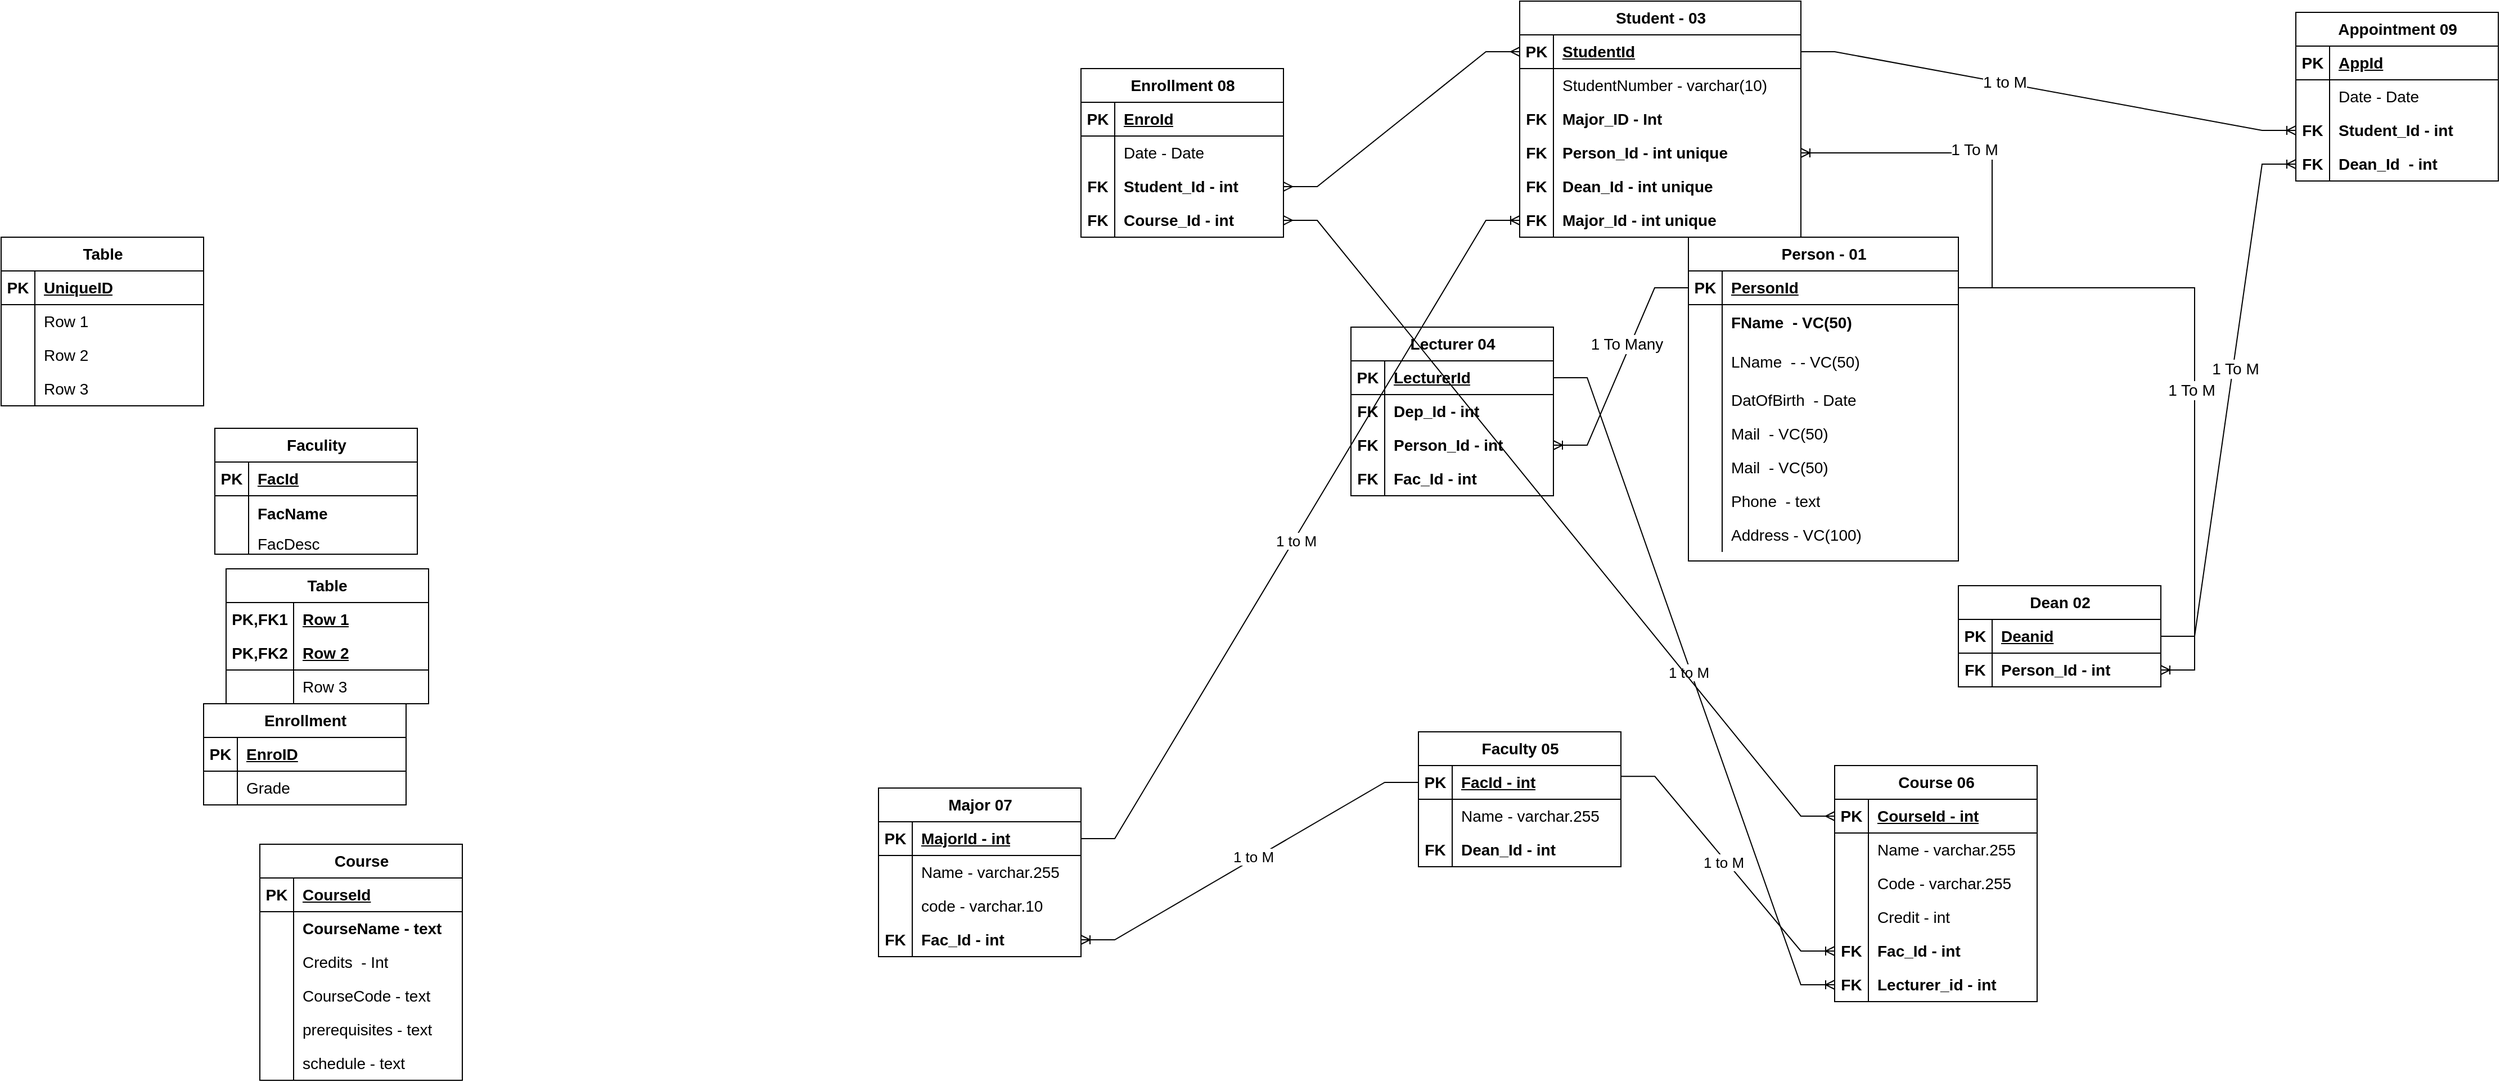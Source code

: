 <mxfile version="21.0.10" type="github">
  <diagram name="Page-1" id="yIQ34EnZDJSl39-8RyJc">
    <mxGraphModel dx="2322" dy="1979" grid="1" gridSize="10" guides="1" tooltips="1" connect="1" arrows="1" fold="1" page="1" pageScale="1" pageWidth="1100" pageHeight="850" background="none" math="0" shadow="0">
      <root>
        <mxCell id="0" />
        <mxCell id="1" parent="0" />
        <mxCell id="n7QrvT6YAbjbjIHOYYb_-3" value="Student - 03" style="shape=table;startSize=30;container=1;collapsible=1;childLayout=tableLayout;fixedRows=1;rowLines=0;fontStyle=1;align=center;resizeLast=1;html=1;fontSize=14;" parent="1" vertex="1">
          <mxGeometry x="710" y="-200" width="250" height="210" as="geometry" />
        </mxCell>
        <mxCell id="n7QrvT6YAbjbjIHOYYb_-4" value="" style="shape=tableRow;horizontal=0;startSize=0;swimlaneHead=0;swimlaneBody=0;fillColor=none;collapsible=0;dropTarget=0;points=[[0,0.5],[1,0.5]];portConstraint=eastwest;top=0;left=0;right=0;bottom=1;fontSize=14;" parent="n7QrvT6YAbjbjIHOYYb_-3" vertex="1">
          <mxGeometry y="30" width="250" height="30" as="geometry" />
        </mxCell>
        <mxCell id="n7QrvT6YAbjbjIHOYYb_-5" value="PK" style="shape=partialRectangle;connectable=0;fillColor=none;top=0;left=0;bottom=0;right=0;fontStyle=1;overflow=hidden;whiteSpace=wrap;html=1;fontSize=14;" parent="n7QrvT6YAbjbjIHOYYb_-4" vertex="1">
          <mxGeometry width="30" height="30" as="geometry">
            <mxRectangle width="30" height="30" as="alternateBounds" />
          </mxGeometry>
        </mxCell>
        <mxCell id="n7QrvT6YAbjbjIHOYYb_-6" value="StudentId" style="shape=partialRectangle;connectable=0;fillColor=none;top=0;left=0;bottom=0;right=0;align=left;spacingLeft=6;fontStyle=5;overflow=hidden;whiteSpace=wrap;html=1;fontSize=14;" parent="n7QrvT6YAbjbjIHOYYb_-4" vertex="1">
          <mxGeometry x="30" width="220" height="30" as="geometry">
            <mxRectangle width="220" height="30" as="alternateBounds" />
          </mxGeometry>
        </mxCell>
        <mxCell id="n7QrvT6YAbjbjIHOYYb_-13" value="" style="shape=tableRow;horizontal=0;startSize=0;swimlaneHead=0;swimlaneBody=0;fillColor=none;collapsible=0;dropTarget=0;points=[[0,0.5],[1,0.5]];portConstraint=eastwest;top=0;left=0;right=0;bottom=0;fontSize=14;" parent="n7QrvT6YAbjbjIHOYYb_-3" vertex="1">
          <mxGeometry y="60" width="250" height="30" as="geometry" />
        </mxCell>
        <mxCell id="n7QrvT6YAbjbjIHOYYb_-14" value="" style="shape=partialRectangle;connectable=0;fillColor=none;top=0;left=0;bottom=0;right=0;editable=1;overflow=hidden;whiteSpace=wrap;html=1;fontSize=14;" parent="n7QrvT6YAbjbjIHOYYb_-13" vertex="1">
          <mxGeometry width="30" height="30" as="geometry">
            <mxRectangle width="30" height="30" as="alternateBounds" />
          </mxGeometry>
        </mxCell>
        <mxCell id="n7QrvT6YAbjbjIHOYYb_-15" value="StudentNumber - varchar(10)" style="shape=partialRectangle;connectable=0;fillColor=none;top=0;left=0;bottom=0;right=0;align=left;spacingLeft=6;overflow=hidden;whiteSpace=wrap;html=1;fontSize=14;" parent="n7QrvT6YAbjbjIHOYYb_-13" vertex="1">
          <mxGeometry x="30" width="220" height="30" as="geometry">
            <mxRectangle width="220" height="30" as="alternateBounds" />
          </mxGeometry>
        </mxCell>
        <mxCell id="cyCFbCGX5gtIIYRnPoQe-21" value="" style="shape=tableRow;horizontal=0;startSize=0;swimlaneHead=0;swimlaneBody=0;fillColor=none;collapsible=0;dropTarget=0;points=[[0,0.5],[1,0.5]];portConstraint=eastwest;top=0;left=0;right=0;bottom=0;fontSize=14;fontStyle=0" parent="n7QrvT6YAbjbjIHOYYb_-3" vertex="1">
          <mxGeometry y="90" width="250" height="30" as="geometry" />
        </mxCell>
        <mxCell id="cyCFbCGX5gtIIYRnPoQe-22" value="&lt;b style=&quot;font-size: 14px;&quot;&gt;FK&lt;/b&gt;" style="shape=partialRectangle;connectable=0;fillColor=none;top=0;left=0;bottom=0;right=0;editable=1;overflow=hidden;whiteSpace=wrap;html=1;fontSize=14;" parent="cyCFbCGX5gtIIYRnPoQe-21" vertex="1">
          <mxGeometry width="30" height="30" as="geometry">
            <mxRectangle width="30" height="30" as="alternateBounds" />
          </mxGeometry>
        </mxCell>
        <mxCell id="cyCFbCGX5gtIIYRnPoQe-23" value="&lt;b style=&quot;font-size: 14px;&quot;&gt;Major_ID - Int&lt;/b&gt;" style="shape=partialRectangle;connectable=0;fillColor=none;top=0;left=0;bottom=0;right=0;align=left;spacingLeft=6;overflow=hidden;whiteSpace=wrap;html=1;fontSize=14;" parent="cyCFbCGX5gtIIYRnPoQe-21" vertex="1">
          <mxGeometry x="30" width="220" height="30" as="geometry">
            <mxRectangle width="220" height="30" as="alternateBounds" />
          </mxGeometry>
        </mxCell>
        <mxCell id="cyCFbCGX5gtIIYRnPoQe-24" value="" style="shape=tableRow;horizontal=0;startSize=0;swimlaneHead=0;swimlaneBody=0;fillColor=none;collapsible=0;dropTarget=0;points=[[0,0.5],[1,0.5]];portConstraint=eastwest;top=0;left=0;right=0;bottom=0;fontSize=14;" parent="n7QrvT6YAbjbjIHOYYb_-3" vertex="1">
          <mxGeometry y="120" width="250" height="30" as="geometry" />
        </mxCell>
        <mxCell id="cyCFbCGX5gtIIYRnPoQe-25" value="FK" style="shape=partialRectangle;connectable=0;fillColor=none;top=0;left=0;bottom=0;right=0;editable=1;overflow=hidden;whiteSpace=wrap;html=1;fontSize=14;fontStyle=1" parent="cyCFbCGX5gtIIYRnPoQe-24" vertex="1">
          <mxGeometry width="30" height="30" as="geometry">
            <mxRectangle width="30" height="30" as="alternateBounds" />
          </mxGeometry>
        </mxCell>
        <mxCell id="cyCFbCGX5gtIIYRnPoQe-26" value="&lt;b style=&quot;font-size: 14px;&quot;&gt;Person_Id - int unique&lt;/b&gt;" style="shape=partialRectangle;connectable=0;fillColor=none;top=0;left=0;bottom=0;right=0;align=left;spacingLeft=6;overflow=hidden;whiteSpace=wrap;html=1;fontSize=14;" parent="cyCFbCGX5gtIIYRnPoQe-24" vertex="1">
          <mxGeometry x="30" width="220" height="30" as="geometry">
            <mxRectangle width="220" height="30" as="alternateBounds" />
          </mxGeometry>
        </mxCell>
        <mxCell id="h51rVHi1Wl23J0fBILfG-35" value="" style="shape=tableRow;horizontal=0;startSize=0;swimlaneHead=0;swimlaneBody=0;fillColor=none;collapsible=0;dropTarget=0;points=[[0,0.5],[1,0.5]];portConstraint=eastwest;top=0;left=0;right=0;bottom=0;fontSize=14;" vertex="1" parent="n7QrvT6YAbjbjIHOYYb_-3">
          <mxGeometry y="150" width="250" height="30" as="geometry" />
        </mxCell>
        <mxCell id="h51rVHi1Wl23J0fBILfG-36" value="FK" style="shape=partialRectangle;connectable=0;fillColor=none;top=0;left=0;bottom=0;right=0;editable=1;overflow=hidden;whiteSpace=wrap;html=1;fontSize=14;fontStyle=1" vertex="1" parent="h51rVHi1Wl23J0fBILfG-35">
          <mxGeometry width="30" height="30" as="geometry">
            <mxRectangle width="30" height="30" as="alternateBounds" />
          </mxGeometry>
        </mxCell>
        <mxCell id="h51rVHi1Wl23J0fBILfG-37" value="&lt;b style=&quot;font-size: 14px;&quot;&gt;Dean_Id - int unique&lt;/b&gt;" style="shape=partialRectangle;connectable=0;fillColor=none;top=0;left=0;bottom=0;right=0;align=left;spacingLeft=6;overflow=hidden;whiteSpace=wrap;html=1;fontSize=14;" vertex="1" parent="h51rVHi1Wl23J0fBILfG-35">
          <mxGeometry x="30" width="220" height="30" as="geometry">
            <mxRectangle width="220" height="30" as="alternateBounds" />
          </mxGeometry>
        </mxCell>
        <mxCell id="h51rVHi1Wl23J0fBILfG-74" value="" style="shape=tableRow;horizontal=0;startSize=0;swimlaneHead=0;swimlaneBody=0;fillColor=none;collapsible=0;dropTarget=0;points=[[0,0.5],[1,0.5]];portConstraint=eastwest;top=0;left=0;right=0;bottom=0;fontSize=14;" vertex="1" parent="n7QrvT6YAbjbjIHOYYb_-3">
          <mxGeometry y="180" width="250" height="30" as="geometry" />
        </mxCell>
        <mxCell id="h51rVHi1Wl23J0fBILfG-75" value="FK" style="shape=partialRectangle;connectable=0;fillColor=none;top=0;left=0;bottom=0;right=0;editable=1;overflow=hidden;whiteSpace=wrap;html=1;fontSize=14;fontStyle=1" vertex="1" parent="h51rVHi1Wl23J0fBILfG-74">
          <mxGeometry width="30" height="30" as="geometry">
            <mxRectangle width="30" height="30" as="alternateBounds" />
          </mxGeometry>
        </mxCell>
        <mxCell id="h51rVHi1Wl23J0fBILfG-76" value="&lt;b style=&quot;font-size: 14px;&quot;&gt;Major_Id - int unique&lt;/b&gt;" style="shape=partialRectangle;connectable=0;fillColor=none;top=0;left=0;bottom=0;right=0;align=left;spacingLeft=6;overflow=hidden;whiteSpace=wrap;html=1;fontSize=14;" vertex="1" parent="h51rVHi1Wl23J0fBILfG-74">
          <mxGeometry x="30" width="220" height="30" as="geometry">
            <mxRectangle width="220" height="30" as="alternateBounds" />
          </mxGeometry>
        </mxCell>
        <mxCell id="n7QrvT6YAbjbjIHOYYb_-16" value="Lecturer 04" style="shape=table;startSize=30;container=1;collapsible=1;childLayout=tableLayout;fixedRows=1;rowLines=0;fontStyle=1;align=center;resizeLast=1;html=1;fontSize=14;" parent="1" vertex="1">
          <mxGeometry x="560" y="90" width="180" height="150" as="geometry" />
        </mxCell>
        <mxCell id="n7QrvT6YAbjbjIHOYYb_-17" value="" style="shape=tableRow;horizontal=0;startSize=0;swimlaneHead=0;swimlaneBody=0;fillColor=none;collapsible=0;dropTarget=0;points=[[0,0.5],[1,0.5]];portConstraint=eastwest;top=0;left=0;right=0;bottom=1;fontSize=14;" parent="n7QrvT6YAbjbjIHOYYb_-16" vertex="1">
          <mxGeometry y="30" width="180" height="30" as="geometry" />
        </mxCell>
        <mxCell id="n7QrvT6YAbjbjIHOYYb_-18" value="PK" style="shape=partialRectangle;connectable=0;fillColor=none;top=0;left=0;bottom=0;right=0;fontStyle=1;overflow=hidden;whiteSpace=wrap;html=1;fontSize=14;" parent="n7QrvT6YAbjbjIHOYYb_-17" vertex="1">
          <mxGeometry width="30" height="30" as="geometry">
            <mxRectangle width="30" height="30" as="alternateBounds" />
          </mxGeometry>
        </mxCell>
        <mxCell id="n7QrvT6YAbjbjIHOYYb_-19" value="LecturerId" style="shape=partialRectangle;connectable=0;fillColor=none;top=0;left=0;bottom=0;right=0;align=left;spacingLeft=6;fontStyle=5;overflow=hidden;whiteSpace=wrap;html=1;fontSize=14;" parent="n7QrvT6YAbjbjIHOYYb_-17" vertex="1">
          <mxGeometry x="30" width="150" height="30" as="geometry">
            <mxRectangle width="150" height="30" as="alternateBounds" />
          </mxGeometry>
        </mxCell>
        <mxCell id="n7QrvT6YAbjbjIHOYYb_-122" value="" style="shape=tableRow;horizontal=0;startSize=0;swimlaneHead=0;swimlaneBody=0;fillColor=none;collapsible=0;dropTarget=0;points=[[0,0.5],[1,0.5]];portConstraint=eastwest;top=0;left=0;right=0;bottom=0;fontSize=14;" parent="n7QrvT6YAbjbjIHOYYb_-16" vertex="1">
          <mxGeometry y="60" width="180" height="30" as="geometry" />
        </mxCell>
        <mxCell id="n7QrvT6YAbjbjIHOYYb_-123" value="&lt;b style=&quot;font-size: 14px;&quot;&gt;FK&lt;/b&gt;" style="shape=partialRectangle;connectable=0;fillColor=none;top=0;left=0;bottom=0;right=0;editable=1;overflow=hidden;whiteSpace=wrap;html=1;fontSize=14;" parent="n7QrvT6YAbjbjIHOYYb_-122" vertex="1">
          <mxGeometry width="30" height="30" as="geometry">
            <mxRectangle width="30" height="30" as="alternateBounds" />
          </mxGeometry>
        </mxCell>
        <mxCell id="n7QrvT6YAbjbjIHOYYb_-124" value="&lt;b style=&quot;font-size: 14px;&quot;&gt;Dep_Id - int&lt;/b&gt;" style="shape=partialRectangle;connectable=0;fillColor=none;top=0;left=0;bottom=0;right=0;align=left;spacingLeft=6;overflow=hidden;whiteSpace=wrap;html=1;fontSize=14;" parent="n7QrvT6YAbjbjIHOYYb_-122" vertex="1">
          <mxGeometry x="30" width="150" height="30" as="geometry">
            <mxRectangle width="150" height="30" as="alternateBounds" />
          </mxGeometry>
        </mxCell>
        <mxCell id="cyCFbCGX5gtIIYRnPoQe-35" value="" style="shape=tableRow;horizontal=0;startSize=0;swimlaneHead=0;swimlaneBody=0;fillColor=none;collapsible=0;dropTarget=0;points=[[0,0.5],[1,0.5]];portConstraint=eastwest;top=0;left=0;right=0;bottom=0;fontSize=14;" parent="n7QrvT6YAbjbjIHOYYb_-16" vertex="1">
          <mxGeometry y="90" width="180" height="30" as="geometry" />
        </mxCell>
        <mxCell id="cyCFbCGX5gtIIYRnPoQe-36" value="&lt;b style=&quot;font-size: 14px;&quot;&gt;FK&lt;/b&gt;" style="shape=partialRectangle;connectable=0;fillColor=none;top=0;left=0;bottom=0;right=0;editable=1;overflow=hidden;whiteSpace=wrap;html=1;fontSize=14;" parent="cyCFbCGX5gtIIYRnPoQe-35" vertex="1">
          <mxGeometry width="30" height="30" as="geometry">
            <mxRectangle width="30" height="30" as="alternateBounds" />
          </mxGeometry>
        </mxCell>
        <mxCell id="cyCFbCGX5gtIIYRnPoQe-37" value="&lt;b style=&quot;font-size: 14px;&quot;&gt;Person_Id - int&lt;/b&gt;" style="shape=partialRectangle;connectable=0;fillColor=none;top=0;left=0;bottom=0;right=0;align=left;spacingLeft=6;overflow=hidden;whiteSpace=wrap;html=1;fontSize=14;" parent="cyCFbCGX5gtIIYRnPoQe-35" vertex="1">
          <mxGeometry x="30" width="150" height="30" as="geometry">
            <mxRectangle width="150" height="30" as="alternateBounds" />
          </mxGeometry>
        </mxCell>
        <mxCell id="h51rVHi1Wl23J0fBILfG-38" value="" style="shape=tableRow;horizontal=0;startSize=0;swimlaneHead=0;swimlaneBody=0;fillColor=none;collapsible=0;dropTarget=0;points=[[0,0.5],[1,0.5]];portConstraint=eastwest;top=0;left=0;right=0;bottom=0;fontSize=14;" vertex="1" parent="n7QrvT6YAbjbjIHOYYb_-16">
          <mxGeometry y="120" width="180" height="30" as="geometry" />
        </mxCell>
        <mxCell id="h51rVHi1Wl23J0fBILfG-39" value="&lt;b style=&quot;font-size: 14px;&quot;&gt;FK&lt;/b&gt;" style="shape=partialRectangle;connectable=0;fillColor=none;top=0;left=0;bottom=0;right=0;editable=1;overflow=hidden;whiteSpace=wrap;html=1;fontSize=14;" vertex="1" parent="h51rVHi1Wl23J0fBILfG-38">
          <mxGeometry width="30" height="30" as="geometry">
            <mxRectangle width="30" height="30" as="alternateBounds" />
          </mxGeometry>
        </mxCell>
        <mxCell id="h51rVHi1Wl23J0fBILfG-40" value="&lt;b style=&quot;font-size: 14px;&quot;&gt;Fac_Id - int&lt;/b&gt;" style="shape=partialRectangle;connectable=0;fillColor=none;top=0;left=0;bottom=0;right=0;align=left;spacingLeft=6;overflow=hidden;whiteSpace=wrap;html=1;fontSize=14;" vertex="1" parent="h51rVHi1Wl23J0fBILfG-38">
          <mxGeometry x="30" width="150" height="30" as="geometry">
            <mxRectangle width="150" height="30" as="alternateBounds" />
          </mxGeometry>
        </mxCell>
        <mxCell id="n7QrvT6YAbjbjIHOYYb_-29" value="Table" style="shape=table;startSize=30;container=1;collapsible=1;childLayout=tableLayout;fixedRows=1;rowLines=0;fontStyle=1;align=center;resizeLast=1;html=1;fontSize=14;" parent="1" vertex="1">
          <mxGeometry x="-640" y="10" width="180" height="150.0" as="geometry" />
        </mxCell>
        <mxCell id="n7QrvT6YAbjbjIHOYYb_-30" value="" style="shape=tableRow;horizontal=0;startSize=0;swimlaneHead=0;swimlaneBody=0;fillColor=none;collapsible=0;dropTarget=0;points=[[0,0.5],[1,0.5]];portConstraint=eastwest;top=0;left=0;right=0;bottom=1;fontSize=14;" parent="n7QrvT6YAbjbjIHOYYb_-29" vertex="1">
          <mxGeometry y="30" width="180" height="30" as="geometry" />
        </mxCell>
        <mxCell id="n7QrvT6YAbjbjIHOYYb_-31" value="PK" style="shape=partialRectangle;connectable=0;fillColor=none;top=0;left=0;bottom=0;right=0;fontStyle=1;overflow=hidden;whiteSpace=wrap;html=1;fontSize=14;" parent="n7QrvT6YAbjbjIHOYYb_-30" vertex="1">
          <mxGeometry width="30" height="30" as="geometry">
            <mxRectangle width="30" height="30" as="alternateBounds" />
          </mxGeometry>
        </mxCell>
        <mxCell id="n7QrvT6YAbjbjIHOYYb_-32" value="UniqueID" style="shape=partialRectangle;connectable=0;fillColor=none;top=0;left=0;bottom=0;right=0;align=left;spacingLeft=6;fontStyle=5;overflow=hidden;whiteSpace=wrap;html=1;fontSize=14;" parent="n7QrvT6YAbjbjIHOYYb_-30" vertex="1">
          <mxGeometry x="30" width="150" height="30" as="geometry">
            <mxRectangle width="150" height="30" as="alternateBounds" />
          </mxGeometry>
        </mxCell>
        <mxCell id="n7QrvT6YAbjbjIHOYYb_-33" value="" style="shape=tableRow;horizontal=0;startSize=0;swimlaneHead=0;swimlaneBody=0;fillColor=none;collapsible=0;dropTarget=0;points=[[0,0.5],[1,0.5]];portConstraint=eastwest;top=0;left=0;right=0;bottom=0;fontSize=14;" parent="n7QrvT6YAbjbjIHOYYb_-29" vertex="1">
          <mxGeometry y="60" width="180" height="30" as="geometry" />
        </mxCell>
        <mxCell id="n7QrvT6YAbjbjIHOYYb_-34" value="" style="shape=partialRectangle;connectable=0;fillColor=none;top=0;left=0;bottom=0;right=0;editable=1;overflow=hidden;whiteSpace=wrap;html=1;fontSize=14;" parent="n7QrvT6YAbjbjIHOYYb_-33" vertex="1">
          <mxGeometry width="30" height="30" as="geometry">
            <mxRectangle width="30" height="30" as="alternateBounds" />
          </mxGeometry>
        </mxCell>
        <mxCell id="n7QrvT6YAbjbjIHOYYb_-35" value="&lt;font style=&quot;font-size: 14px;&quot;&gt;Row 1&lt;/font&gt;" style="shape=partialRectangle;connectable=0;fillColor=none;top=0;left=0;bottom=0;right=0;align=left;spacingLeft=6;overflow=hidden;whiteSpace=wrap;html=1;fontSize=14;" parent="n7QrvT6YAbjbjIHOYYb_-33" vertex="1">
          <mxGeometry x="30" width="150" height="30" as="geometry">
            <mxRectangle width="150" height="30" as="alternateBounds" />
          </mxGeometry>
        </mxCell>
        <mxCell id="n7QrvT6YAbjbjIHOYYb_-36" value="" style="shape=tableRow;horizontal=0;startSize=0;swimlaneHead=0;swimlaneBody=0;fillColor=none;collapsible=0;dropTarget=0;points=[[0,0.5],[1,0.5]];portConstraint=eastwest;top=0;left=0;right=0;bottom=0;fontSize=14;" parent="n7QrvT6YAbjbjIHOYYb_-29" vertex="1">
          <mxGeometry y="90" width="180" height="30" as="geometry" />
        </mxCell>
        <mxCell id="n7QrvT6YAbjbjIHOYYb_-37" value="" style="shape=partialRectangle;connectable=0;fillColor=none;top=0;left=0;bottom=0;right=0;editable=1;overflow=hidden;whiteSpace=wrap;html=1;fontSize=14;" parent="n7QrvT6YAbjbjIHOYYb_-36" vertex="1">
          <mxGeometry width="30" height="30" as="geometry">
            <mxRectangle width="30" height="30" as="alternateBounds" />
          </mxGeometry>
        </mxCell>
        <mxCell id="n7QrvT6YAbjbjIHOYYb_-38" value="Row 2" style="shape=partialRectangle;connectable=0;fillColor=none;top=0;left=0;bottom=0;right=0;align=left;spacingLeft=6;overflow=hidden;whiteSpace=wrap;html=1;fontSize=14;" parent="n7QrvT6YAbjbjIHOYYb_-36" vertex="1">
          <mxGeometry x="30" width="150" height="30" as="geometry">
            <mxRectangle width="150" height="30" as="alternateBounds" />
          </mxGeometry>
        </mxCell>
        <mxCell id="n7QrvT6YAbjbjIHOYYb_-39" value="" style="shape=tableRow;horizontal=0;startSize=0;swimlaneHead=0;swimlaneBody=0;fillColor=none;collapsible=0;dropTarget=0;points=[[0,0.5],[1,0.5]];portConstraint=eastwest;top=0;left=0;right=0;bottom=0;fontSize=14;" parent="n7QrvT6YAbjbjIHOYYb_-29" vertex="1">
          <mxGeometry y="120" width="180" height="30" as="geometry" />
        </mxCell>
        <mxCell id="n7QrvT6YAbjbjIHOYYb_-40" value="" style="shape=partialRectangle;connectable=0;fillColor=none;top=0;left=0;bottom=0;right=0;editable=1;overflow=hidden;whiteSpace=wrap;html=1;fontSize=14;" parent="n7QrvT6YAbjbjIHOYYb_-39" vertex="1">
          <mxGeometry width="30" height="30" as="geometry">
            <mxRectangle width="30" height="30" as="alternateBounds" />
          </mxGeometry>
        </mxCell>
        <mxCell id="n7QrvT6YAbjbjIHOYYb_-41" value="Row 3" style="shape=partialRectangle;connectable=0;fillColor=none;top=0;left=0;bottom=0;right=0;align=left;spacingLeft=6;overflow=hidden;whiteSpace=wrap;html=1;fontSize=14;" parent="n7QrvT6YAbjbjIHOYYb_-39" vertex="1">
          <mxGeometry x="30" width="150" height="30" as="geometry">
            <mxRectangle width="150" height="30" as="alternateBounds" />
          </mxGeometry>
        </mxCell>
        <mxCell id="n7QrvT6YAbjbjIHOYYb_-67" value="Table" style="shape=table;startSize=30;container=1;collapsible=1;childLayout=tableLayout;fixedRows=1;rowLines=0;fontStyle=1;align=center;resizeLast=1;html=1;whiteSpace=wrap;fontSize=14;" parent="1" vertex="1">
          <mxGeometry x="-440" y="305" width="180" height="120" as="geometry" />
        </mxCell>
        <mxCell id="n7QrvT6YAbjbjIHOYYb_-68" value="" style="shape=tableRow;horizontal=0;startSize=0;swimlaneHead=0;swimlaneBody=0;fillColor=none;collapsible=0;dropTarget=0;points=[[0,0.5],[1,0.5]];portConstraint=eastwest;top=0;left=0;right=0;bottom=0;html=1;fontSize=14;" parent="n7QrvT6YAbjbjIHOYYb_-67" vertex="1">
          <mxGeometry y="30" width="180" height="30" as="geometry" />
        </mxCell>
        <mxCell id="n7QrvT6YAbjbjIHOYYb_-69" value="PK,FK1" style="shape=partialRectangle;connectable=0;fillColor=none;top=0;left=0;bottom=0;right=0;fontStyle=1;overflow=hidden;html=1;whiteSpace=wrap;fontSize=14;" parent="n7QrvT6YAbjbjIHOYYb_-68" vertex="1">
          <mxGeometry width="60" height="30" as="geometry">
            <mxRectangle width="60" height="30" as="alternateBounds" />
          </mxGeometry>
        </mxCell>
        <mxCell id="n7QrvT6YAbjbjIHOYYb_-70" value="Row 1" style="shape=partialRectangle;connectable=0;fillColor=none;top=0;left=0;bottom=0;right=0;align=left;spacingLeft=6;fontStyle=5;overflow=hidden;html=1;whiteSpace=wrap;fontSize=14;" parent="n7QrvT6YAbjbjIHOYYb_-68" vertex="1">
          <mxGeometry x="60" width="120" height="30" as="geometry">
            <mxRectangle width="120" height="30" as="alternateBounds" />
          </mxGeometry>
        </mxCell>
        <mxCell id="n7QrvT6YAbjbjIHOYYb_-71" value="" style="shape=tableRow;horizontal=0;startSize=0;swimlaneHead=0;swimlaneBody=0;fillColor=none;collapsible=0;dropTarget=0;points=[[0,0.5],[1,0.5]];portConstraint=eastwest;top=0;left=0;right=0;bottom=1;html=1;fontSize=14;" parent="n7QrvT6YAbjbjIHOYYb_-67" vertex="1">
          <mxGeometry y="60" width="180" height="30" as="geometry" />
        </mxCell>
        <mxCell id="n7QrvT6YAbjbjIHOYYb_-72" value="PK,FK2" style="shape=partialRectangle;connectable=0;fillColor=none;top=0;left=0;bottom=0;right=0;fontStyle=1;overflow=hidden;html=1;whiteSpace=wrap;fontSize=14;" parent="n7QrvT6YAbjbjIHOYYb_-71" vertex="1">
          <mxGeometry width="60" height="30" as="geometry">
            <mxRectangle width="60" height="30" as="alternateBounds" />
          </mxGeometry>
        </mxCell>
        <mxCell id="n7QrvT6YAbjbjIHOYYb_-73" value="Row 2" style="shape=partialRectangle;connectable=0;fillColor=none;top=0;left=0;bottom=0;right=0;align=left;spacingLeft=6;fontStyle=5;overflow=hidden;html=1;whiteSpace=wrap;fontSize=14;" parent="n7QrvT6YAbjbjIHOYYb_-71" vertex="1">
          <mxGeometry x="60" width="120" height="30" as="geometry">
            <mxRectangle width="120" height="30" as="alternateBounds" />
          </mxGeometry>
        </mxCell>
        <mxCell id="n7QrvT6YAbjbjIHOYYb_-74" value="" style="shape=tableRow;horizontal=0;startSize=0;swimlaneHead=0;swimlaneBody=0;fillColor=none;collapsible=0;dropTarget=0;points=[[0,0.5],[1,0.5]];portConstraint=eastwest;top=0;left=0;right=0;bottom=0;html=1;fontSize=14;" parent="n7QrvT6YAbjbjIHOYYb_-67" vertex="1">
          <mxGeometry y="90" width="180" height="30" as="geometry" />
        </mxCell>
        <mxCell id="n7QrvT6YAbjbjIHOYYb_-75" value="" style="shape=partialRectangle;connectable=0;fillColor=none;top=0;left=0;bottom=0;right=0;editable=1;overflow=hidden;html=1;whiteSpace=wrap;fontSize=14;" parent="n7QrvT6YAbjbjIHOYYb_-74" vertex="1">
          <mxGeometry width="60" height="30" as="geometry">
            <mxRectangle width="60" height="30" as="alternateBounds" />
          </mxGeometry>
        </mxCell>
        <mxCell id="n7QrvT6YAbjbjIHOYYb_-76" value="Row 3" style="shape=partialRectangle;connectable=0;fillColor=none;top=0;left=0;bottom=0;right=0;align=left;spacingLeft=6;overflow=hidden;html=1;whiteSpace=wrap;fontSize=14;" parent="n7QrvT6YAbjbjIHOYYb_-74" vertex="1">
          <mxGeometry x="60" width="120" height="30" as="geometry">
            <mxRectangle width="120" height="30" as="alternateBounds" />
          </mxGeometry>
        </mxCell>
        <mxCell id="n7QrvT6YAbjbjIHOYYb_-80" value="Enrollment" style="shape=table;startSize=30;container=1;collapsible=1;childLayout=tableLayout;fixedRows=1;rowLines=0;fontStyle=1;align=center;resizeLast=1;html=1;fontSize=14;" parent="1" vertex="1">
          <mxGeometry x="-460" y="425" width="180" height="90" as="geometry" />
        </mxCell>
        <mxCell id="n7QrvT6YAbjbjIHOYYb_-81" value="" style="shape=tableRow;horizontal=0;startSize=0;swimlaneHead=0;swimlaneBody=0;fillColor=none;collapsible=0;dropTarget=0;points=[[0,0.5],[1,0.5]];portConstraint=eastwest;top=0;left=0;right=0;bottom=1;fontSize=14;" parent="n7QrvT6YAbjbjIHOYYb_-80" vertex="1">
          <mxGeometry y="30" width="180" height="30" as="geometry" />
        </mxCell>
        <mxCell id="n7QrvT6YAbjbjIHOYYb_-82" value="PK" style="shape=partialRectangle;connectable=0;fillColor=none;top=0;left=0;bottom=0;right=0;fontStyle=1;overflow=hidden;whiteSpace=wrap;html=1;fontSize=14;" parent="n7QrvT6YAbjbjIHOYYb_-81" vertex="1">
          <mxGeometry width="30" height="30" as="geometry">
            <mxRectangle width="30" height="30" as="alternateBounds" />
          </mxGeometry>
        </mxCell>
        <mxCell id="n7QrvT6YAbjbjIHOYYb_-83" value="EnroID" style="shape=partialRectangle;connectable=0;fillColor=none;top=0;left=0;bottom=0;right=0;align=left;spacingLeft=6;fontStyle=5;overflow=hidden;whiteSpace=wrap;html=1;fontSize=14;" parent="n7QrvT6YAbjbjIHOYYb_-81" vertex="1">
          <mxGeometry x="30" width="150" height="30" as="geometry">
            <mxRectangle width="150" height="30" as="alternateBounds" />
          </mxGeometry>
        </mxCell>
        <mxCell id="n7QrvT6YAbjbjIHOYYb_-84" value="" style="shape=tableRow;horizontal=0;startSize=0;swimlaneHead=0;swimlaneBody=0;fillColor=none;collapsible=0;dropTarget=0;points=[[0,0.5],[1,0.5]];portConstraint=eastwest;top=0;left=0;right=0;bottom=0;fontSize=14;" parent="n7QrvT6YAbjbjIHOYYb_-80" vertex="1">
          <mxGeometry y="60" width="180" height="30" as="geometry" />
        </mxCell>
        <mxCell id="n7QrvT6YAbjbjIHOYYb_-85" value="" style="shape=partialRectangle;connectable=0;fillColor=none;top=0;left=0;bottom=0;right=0;editable=1;overflow=hidden;whiteSpace=wrap;html=1;fontSize=14;" parent="n7QrvT6YAbjbjIHOYYb_-84" vertex="1">
          <mxGeometry width="30" height="30" as="geometry">
            <mxRectangle width="30" height="30" as="alternateBounds" />
          </mxGeometry>
        </mxCell>
        <mxCell id="n7QrvT6YAbjbjIHOYYb_-86" value="&lt;font style=&quot;font-size: 14px;&quot;&gt;Grade&lt;/font&gt;" style="shape=partialRectangle;connectable=0;fillColor=none;top=0;left=0;bottom=0;right=0;align=left;spacingLeft=6;overflow=hidden;whiteSpace=wrap;html=1;fontSize=14;" parent="n7QrvT6YAbjbjIHOYYb_-84" vertex="1">
          <mxGeometry x="30" width="150" height="30" as="geometry">
            <mxRectangle width="150" height="30" as="alternateBounds" />
          </mxGeometry>
        </mxCell>
        <mxCell id="n7QrvT6YAbjbjIHOYYb_-106" value="Faculity" style="shape=table;startSize=30;container=1;collapsible=1;childLayout=tableLayout;fixedRows=1;rowLines=0;fontStyle=1;align=center;resizeLast=1;html=1;fontSize=14;" parent="1" vertex="1">
          <mxGeometry x="-450" y="180" width="180" height="112" as="geometry" />
        </mxCell>
        <mxCell id="n7QrvT6YAbjbjIHOYYb_-107" value="" style="shape=tableRow;horizontal=0;startSize=0;swimlaneHead=0;swimlaneBody=0;fillColor=none;collapsible=0;dropTarget=0;points=[[0,0.5],[1,0.5]];portConstraint=eastwest;top=0;left=0;right=0;bottom=1;fontSize=14;" parent="n7QrvT6YAbjbjIHOYYb_-106" vertex="1">
          <mxGeometry y="30" width="180" height="30" as="geometry" />
        </mxCell>
        <mxCell id="n7QrvT6YAbjbjIHOYYb_-108" value="PK" style="shape=partialRectangle;connectable=0;fillColor=none;top=0;left=0;bottom=0;right=0;fontStyle=1;overflow=hidden;whiteSpace=wrap;html=1;fontSize=14;" parent="n7QrvT6YAbjbjIHOYYb_-107" vertex="1">
          <mxGeometry width="30" height="30" as="geometry">
            <mxRectangle width="30" height="30" as="alternateBounds" />
          </mxGeometry>
        </mxCell>
        <mxCell id="n7QrvT6YAbjbjIHOYYb_-109" value="FacId" style="shape=partialRectangle;connectable=0;fillColor=none;top=0;left=0;bottom=0;right=0;align=left;spacingLeft=6;fontStyle=5;overflow=hidden;whiteSpace=wrap;html=1;fontSize=14;" parent="n7QrvT6YAbjbjIHOYYb_-107" vertex="1">
          <mxGeometry x="30" width="150" height="30" as="geometry">
            <mxRectangle width="150" height="30" as="alternateBounds" />
          </mxGeometry>
        </mxCell>
        <mxCell id="n7QrvT6YAbjbjIHOYYb_-110" value="" style="shape=tableRow;horizontal=0;startSize=0;swimlaneHead=0;swimlaneBody=0;fillColor=none;collapsible=0;dropTarget=0;points=[[0,0.5],[1,0.5]];portConstraint=eastwest;top=0;left=0;right=0;bottom=0;fontSize=14;" parent="n7QrvT6YAbjbjIHOYYb_-106" vertex="1">
          <mxGeometry y="60" width="180" height="32" as="geometry" />
        </mxCell>
        <mxCell id="n7QrvT6YAbjbjIHOYYb_-111" value="" style="shape=partialRectangle;connectable=0;fillColor=none;top=0;left=0;bottom=0;right=0;editable=1;overflow=hidden;whiteSpace=wrap;html=1;fontSize=14;" parent="n7QrvT6YAbjbjIHOYYb_-110" vertex="1">
          <mxGeometry width="30" height="32" as="geometry">
            <mxRectangle width="30" height="32" as="alternateBounds" />
          </mxGeometry>
        </mxCell>
        <mxCell id="n7QrvT6YAbjbjIHOYYb_-112" value="&lt;b style=&quot;font-size: 14px;&quot;&gt;FacName&lt;/b&gt;" style="shape=partialRectangle;connectable=0;fillColor=none;top=0;left=0;bottom=0;right=0;align=left;spacingLeft=6;overflow=hidden;whiteSpace=wrap;html=1;fontSize=14;" parent="n7QrvT6YAbjbjIHOYYb_-110" vertex="1">
          <mxGeometry x="30" width="150" height="32" as="geometry">
            <mxRectangle width="150" height="32" as="alternateBounds" />
          </mxGeometry>
        </mxCell>
        <mxCell id="n7QrvT6YAbjbjIHOYYb_-113" value="" style="shape=tableRow;horizontal=0;startSize=0;swimlaneHead=0;swimlaneBody=0;fillColor=none;collapsible=0;dropTarget=0;points=[[0,0.5],[1,0.5]];portConstraint=eastwest;top=0;left=0;right=0;bottom=0;fontSize=14;" parent="n7QrvT6YAbjbjIHOYYb_-106" vertex="1">
          <mxGeometry y="92" width="180" height="20" as="geometry" />
        </mxCell>
        <mxCell id="n7QrvT6YAbjbjIHOYYb_-114" value="" style="shape=partialRectangle;connectable=0;fillColor=none;top=0;left=0;bottom=0;right=0;editable=1;overflow=hidden;whiteSpace=wrap;html=1;fontSize=14;" parent="n7QrvT6YAbjbjIHOYYb_-113" vertex="1">
          <mxGeometry width="30" height="20" as="geometry">
            <mxRectangle width="30" height="20" as="alternateBounds" />
          </mxGeometry>
        </mxCell>
        <mxCell id="n7QrvT6YAbjbjIHOYYb_-115" value="FacDesc" style="shape=partialRectangle;connectable=0;fillColor=none;top=0;left=0;bottom=0;right=0;align=left;spacingLeft=6;overflow=hidden;whiteSpace=wrap;html=1;fontSize=14;" parent="n7QrvT6YAbjbjIHOYYb_-113" vertex="1">
          <mxGeometry x="30" width="150" height="20" as="geometry">
            <mxRectangle width="150" height="20" as="alternateBounds" />
          </mxGeometry>
        </mxCell>
        <mxCell id="n7QrvT6YAbjbjIHOYYb_-125" value="Course" style="shape=table;startSize=30;container=1;collapsible=1;childLayout=tableLayout;fixedRows=1;rowLines=0;fontStyle=1;align=center;resizeLast=1;html=1;fontSize=14;" parent="1" vertex="1">
          <mxGeometry x="-410" y="550" width="180" height="210" as="geometry" />
        </mxCell>
        <mxCell id="n7QrvT6YAbjbjIHOYYb_-126" value="" style="shape=tableRow;horizontal=0;startSize=0;swimlaneHead=0;swimlaneBody=0;fillColor=none;collapsible=0;dropTarget=0;points=[[0,0.5],[1,0.5]];portConstraint=eastwest;top=0;left=0;right=0;bottom=1;fontSize=14;" parent="n7QrvT6YAbjbjIHOYYb_-125" vertex="1">
          <mxGeometry y="30" width="180" height="30" as="geometry" />
        </mxCell>
        <mxCell id="n7QrvT6YAbjbjIHOYYb_-127" value="PK" style="shape=partialRectangle;connectable=0;fillColor=none;top=0;left=0;bottom=0;right=0;fontStyle=1;overflow=hidden;whiteSpace=wrap;html=1;fontSize=14;" parent="n7QrvT6YAbjbjIHOYYb_-126" vertex="1">
          <mxGeometry width="30" height="30" as="geometry">
            <mxRectangle width="30" height="30" as="alternateBounds" />
          </mxGeometry>
        </mxCell>
        <mxCell id="n7QrvT6YAbjbjIHOYYb_-128" value="CourseId" style="shape=partialRectangle;connectable=0;fillColor=none;top=0;left=0;bottom=0;right=0;align=left;spacingLeft=6;fontStyle=5;overflow=hidden;whiteSpace=wrap;html=1;fontSize=14;" parent="n7QrvT6YAbjbjIHOYYb_-126" vertex="1">
          <mxGeometry x="30" width="150" height="30" as="geometry">
            <mxRectangle width="150" height="30" as="alternateBounds" />
          </mxGeometry>
        </mxCell>
        <mxCell id="n7QrvT6YAbjbjIHOYYb_-129" value="" style="shape=tableRow;horizontal=0;startSize=0;swimlaneHead=0;swimlaneBody=0;fillColor=none;collapsible=0;dropTarget=0;points=[[0,0.5],[1,0.5]];portConstraint=eastwest;top=0;left=0;right=0;bottom=0;fontSize=14;" parent="n7QrvT6YAbjbjIHOYYb_-125" vertex="1">
          <mxGeometry y="60" width="180" height="30" as="geometry" />
        </mxCell>
        <mxCell id="n7QrvT6YAbjbjIHOYYb_-130" value="" style="shape=partialRectangle;connectable=0;fillColor=none;top=0;left=0;bottom=0;right=0;editable=1;overflow=hidden;whiteSpace=wrap;html=1;fontSize=14;" parent="n7QrvT6YAbjbjIHOYYb_-129" vertex="1">
          <mxGeometry width="30" height="30" as="geometry">
            <mxRectangle width="30" height="30" as="alternateBounds" />
          </mxGeometry>
        </mxCell>
        <mxCell id="n7QrvT6YAbjbjIHOYYb_-131" value="&lt;font style=&quot;font-size: 14px;&quot;&gt;&lt;b style=&quot;font-size: 14px;&quot;&gt;CourseName - text&lt;/b&gt;&lt;/font&gt;" style="shape=partialRectangle;connectable=0;fillColor=none;top=0;left=0;bottom=0;right=0;align=left;spacingLeft=6;overflow=hidden;whiteSpace=wrap;html=1;fontSize=14;" parent="n7QrvT6YAbjbjIHOYYb_-129" vertex="1">
          <mxGeometry x="30" width="150" height="30" as="geometry">
            <mxRectangle width="150" height="30" as="alternateBounds" />
          </mxGeometry>
        </mxCell>
        <mxCell id="n7QrvT6YAbjbjIHOYYb_-132" value="" style="shape=tableRow;horizontal=0;startSize=0;swimlaneHead=0;swimlaneBody=0;fillColor=none;collapsible=0;dropTarget=0;points=[[0,0.5],[1,0.5]];portConstraint=eastwest;top=0;left=0;right=0;bottom=0;fontSize=14;" parent="n7QrvT6YAbjbjIHOYYb_-125" vertex="1">
          <mxGeometry y="90" width="180" height="30" as="geometry" />
        </mxCell>
        <mxCell id="n7QrvT6YAbjbjIHOYYb_-133" value="" style="shape=partialRectangle;connectable=0;fillColor=none;top=0;left=0;bottom=0;right=0;editable=1;overflow=hidden;whiteSpace=wrap;html=1;fontSize=14;" parent="n7QrvT6YAbjbjIHOYYb_-132" vertex="1">
          <mxGeometry width="30" height="30" as="geometry">
            <mxRectangle width="30" height="30" as="alternateBounds" />
          </mxGeometry>
        </mxCell>
        <mxCell id="n7QrvT6YAbjbjIHOYYb_-134" value="&lt;font style=&quot;font-size: 14px;&quot;&gt;Credits&amp;nbsp; - Int&lt;/font&gt;" style="shape=partialRectangle;connectable=0;fillColor=none;top=0;left=0;bottom=0;right=0;align=left;spacingLeft=6;overflow=hidden;whiteSpace=wrap;html=1;fontSize=14;" parent="n7QrvT6YAbjbjIHOYYb_-132" vertex="1">
          <mxGeometry x="30" width="150" height="30" as="geometry">
            <mxRectangle width="150" height="30" as="alternateBounds" />
          </mxGeometry>
        </mxCell>
        <mxCell id="n7QrvT6YAbjbjIHOYYb_-135" value="" style="shape=tableRow;horizontal=0;startSize=0;swimlaneHead=0;swimlaneBody=0;fillColor=none;collapsible=0;dropTarget=0;points=[[0,0.5],[1,0.5]];portConstraint=eastwest;top=0;left=0;right=0;bottom=0;fontSize=14;" parent="n7QrvT6YAbjbjIHOYYb_-125" vertex="1">
          <mxGeometry y="120" width="180" height="30" as="geometry" />
        </mxCell>
        <mxCell id="n7QrvT6YAbjbjIHOYYb_-136" value="" style="shape=partialRectangle;connectable=0;fillColor=none;top=0;left=0;bottom=0;right=0;editable=1;overflow=hidden;whiteSpace=wrap;html=1;fontSize=14;" parent="n7QrvT6YAbjbjIHOYYb_-135" vertex="1">
          <mxGeometry width="30" height="30" as="geometry">
            <mxRectangle width="30" height="30" as="alternateBounds" />
          </mxGeometry>
        </mxCell>
        <mxCell id="n7QrvT6YAbjbjIHOYYb_-137" value="CourseCode - text" style="shape=partialRectangle;connectable=0;fillColor=none;top=0;left=0;bottom=0;right=0;align=left;spacingLeft=6;overflow=hidden;whiteSpace=wrap;html=1;fontSize=14;" parent="n7QrvT6YAbjbjIHOYYb_-135" vertex="1">
          <mxGeometry x="30" width="150" height="30" as="geometry">
            <mxRectangle width="150" height="30" as="alternateBounds" />
          </mxGeometry>
        </mxCell>
        <mxCell id="n7QrvT6YAbjbjIHOYYb_-138" value="" style="shape=tableRow;horizontal=0;startSize=0;swimlaneHead=0;swimlaneBody=0;fillColor=none;collapsible=0;dropTarget=0;points=[[0,0.5],[1,0.5]];portConstraint=eastwest;top=0;left=0;right=0;bottom=0;fontSize=14;" parent="n7QrvT6YAbjbjIHOYYb_-125" vertex="1">
          <mxGeometry y="150" width="180" height="30" as="geometry" />
        </mxCell>
        <mxCell id="n7QrvT6YAbjbjIHOYYb_-139" value="" style="shape=partialRectangle;connectable=0;fillColor=none;top=0;left=0;bottom=0;right=0;editable=1;overflow=hidden;whiteSpace=wrap;html=1;fontSize=14;" parent="n7QrvT6YAbjbjIHOYYb_-138" vertex="1">
          <mxGeometry width="30" height="30" as="geometry">
            <mxRectangle width="30" height="30" as="alternateBounds" />
          </mxGeometry>
        </mxCell>
        <mxCell id="n7QrvT6YAbjbjIHOYYb_-140" value="prerequisites&amp;nbsp;- text" style="shape=partialRectangle;connectable=0;fillColor=none;top=0;left=0;bottom=0;right=0;align=left;spacingLeft=6;overflow=hidden;whiteSpace=wrap;html=1;fontSize=14;" parent="n7QrvT6YAbjbjIHOYYb_-138" vertex="1">
          <mxGeometry x="30" width="150" height="30" as="geometry">
            <mxRectangle width="150" height="30" as="alternateBounds" />
          </mxGeometry>
        </mxCell>
        <mxCell id="n7QrvT6YAbjbjIHOYYb_-141" value="" style="shape=tableRow;horizontal=0;startSize=0;swimlaneHead=0;swimlaneBody=0;fillColor=none;collapsible=0;dropTarget=0;points=[[0,0.5],[1,0.5]];portConstraint=eastwest;top=0;left=0;right=0;bottom=0;fontSize=14;" parent="n7QrvT6YAbjbjIHOYYb_-125" vertex="1">
          <mxGeometry y="180" width="180" height="30" as="geometry" />
        </mxCell>
        <mxCell id="n7QrvT6YAbjbjIHOYYb_-142" value="" style="shape=partialRectangle;connectable=0;fillColor=none;top=0;left=0;bottom=0;right=0;editable=1;overflow=hidden;whiteSpace=wrap;html=1;fontSize=14;" parent="n7QrvT6YAbjbjIHOYYb_-141" vertex="1">
          <mxGeometry width="30" height="30" as="geometry">
            <mxRectangle width="30" height="30" as="alternateBounds" />
          </mxGeometry>
        </mxCell>
        <mxCell id="n7QrvT6YAbjbjIHOYYb_-143" value="schedule - text" style="shape=partialRectangle;connectable=0;fillColor=none;top=0;left=0;bottom=0;right=0;align=left;spacingLeft=6;overflow=hidden;whiteSpace=wrap;html=1;fontSize=14;" parent="n7QrvT6YAbjbjIHOYYb_-141" vertex="1">
          <mxGeometry x="30" width="150" height="30" as="geometry">
            <mxRectangle width="150" height="30" as="alternateBounds" />
          </mxGeometry>
        </mxCell>
        <mxCell id="cyCFbCGX5gtIIYRnPoQe-1" value="Person - 01" style="shape=table;startSize=30;container=1;collapsible=1;childLayout=tableLayout;fixedRows=1;rowLines=0;fontStyle=1;align=center;resizeLast=1;html=1;fontSize=14;" parent="1" vertex="1">
          <mxGeometry x="860" y="10" width="240" height="288.0" as="geometry" />
        </mxCell>
        <mxCell id="cyCFbCGX5gtIIYRnPoQe-2" value="" style="shape=tableRow;horizontal=0;startSize=0;swimlaneHead=0;swimlaneBody=0;fillColor=none;collapsible=0;dropTarget=0;points=[[0,0.5],[1,0.5]];portConstraint=eastwest;top=0;left=0;right=0;bottom=1;fontSize=14;" parent="cyCFbCGX5gtIIYRnPoQe-1" vertex="1">
          <mxGeometry y="30" width="240" height="30" as="geometry" />
        </mxCell>
        <mxCell id="cyCFbCGX5gtIIYRnPoQe-3" value="PK" style="shape=partialRectangle;connectable=0;fillColor=none;top=0;left=0;bottom=0;right=0;fontStyle=1;overflow=hidden;whiteSpace=wrap;html=1;fontSize=14;" parent="cyCFbCGX5gtIIYRnPoQe-2" vertex="1">
          <mxGeometry width="30" height="30" as="geometry">
            <mxRectangle width="30" height="30" as="alternateBounds" />
          </mxGeometry>
        </mxCell>
        <mxCell id="cyCFbCGX5gtIIYRnPoQe-4" value="PersonId" style="shape=partialRectangle;connectable=0;fillColor=none;top=0;left=0;bottom=0;right=0;align=left;spacingLeft=6;fontStyle=5;overflow=hidden;whiteSpace=wrap;html=1;fontSize=14;" parent="cyCFbCGX5gtIIYRnPoQe-2" vertex="1">
          <mxGeometry x="30" width="210" height="30" as="geometry">
            <mxRectangle width="210" height="30" as="alternateBounds" />
          </mxGeometry>
        </mxCell>
        <mxCell id="cyCFbCGX5gtIIYRnPoQe-5" value="" style="shape=tableRow;horizontal=0;startSize=0;swimlaneHead=0;swimlaneBody=0;fillColor=none;collapsible=0;dropTarget=0;points=[[0,0.5],[1,0.5]];portConstraint=eastwest;top=0;left=0;right=0;bottom=0;fontSize=14;" parent="cyCFbCGX5gtIIYRnPoQe-1" vertex="1">
          <mxGeometry y="60" width="240" height="32" as="geometry" />
        </mxCell>
        <mxCell id="cyCFbCGX5gtIIYRnPoQe-6" value="" style="shape=partialRectangle;connectable=0;fillColor=none;top=0;left=0;bottom=0;right=0;editable=1;overflow=hidden;whiteSpace=wrap;html=1;fontSize=14;" parent="cyCFbCGX5gtIIYRnPoQe-5" vertex="1">
          <mxGeometry width="30" height="32" as="geometry">
            <mxRectangle width="30" height="32" as="alternateBounds" />
          </mxGeometry>
        </mxCell>
        <mxCell id="cyCFbCGX5gtIIYRnPoQe-7" value="&lt;b style=&quot;font-size: 14px;&quot;&gt;FName&amp;nbsp; - VC(50)&lt;/b&gt;" style="shape=partialRectangle;connectable=0;fillColor=none;top=0;left=0;bottom=0;right=0;align=left;spacingLeft=6;overflow=hidden;whiteSpace=wrap;html=1;fontSize=14;" parent="cyCFbCGX5gtIIYRnPoQe-5" vertex="1">
          <mxGeometry x="30" width="210" height="32" as="geometry">
            <mxRectangle width="210" height="32" as="alternateBounds" />
          </mxGeometry>
        </mxCell>
        <mxCell id="cyCFbCGX5gtIIYRnPoQe-8" value="" style="shape=tableRow;horizontal=0;startSize=0;swimlaneHead=0;swimlaneBody=0;fillColor=none;collapsible=0;dropTarget=0;points=[[0,0.5],[1,0.5]];portConstraint=eastwest;top=0;left=0;right=0;bottom=0;fontSize=14;" parent="cyCFbCGX5gtIIYRnPoQe-1" vertex="1">
          <mxGeometry y="92" width="240" height="38" as="geometry" />
        </mxCell>
        <mxCell id="cyCFbCGX5gtIIYRnPoQe-9" value="" style="shape=partialRectangle;connectable=0;fillColor=none;top=0;left=0;bottom=0;right=0;editable=1;overflow=hidden;whiteSpace=wrap;html=1;fontSize=14;" parent="cyCFbCGX5gtIIYRnPoQe-8" vertex="1">
          <mxGeometry width="30" height="38" as="geometry">
            <mxRectangle width="30" height="38" as="alternateBounds" />
          </mxGeometry>
        </mxCell>
        <mxCell id="cyCFbCGX5gtIIYRnPoQe-10" value="LName&amp;nbsp; -&amp;nbsp;&lt;span style=&quot;--tw-border-spacing-x: 0; --tw-border-spacing-y: 0; --tw-translate-x: 0; --tw-translate-y: 0; --tw-rotate: 0; --tw-skew-x: 0; --tw-skew-y: 0; --tw-scale-x: 1; --tw-scale-y: 1; --tw-pan-x: ; --tw-pan-y: ; --tw-pinch-zoom: ; --tw-scroll-snap-strictness: proximity; --tw-ordinal: ; --tw-slashed-zero: ; --tw-numeric-figure: ; --tw-numeric-spacing: ; --tw-numeric-fraction: ; --tw-ring-inset: ; --tw-ring-offset-width: 0px; --tw-ring-offset-color: #fff; --tw-ring-color: rgb(59 130 246 / 0.5); --tw-ring-offset-shadow: 0 0 #0000; --tw-ring-shadow: 0 0 #0000; --tw-shadow: 0 0 #0000; --tw-shadow-colored: 0 0 #0000; --tw-blur: ; --tw-brightness: ; --tw-contrast: ; --tw-grayscale: ; --tw-hue-rotate: ; --tw-invert: ; --tw-saturate: ; --tw-sepia: ; --tw-drop-shadow: ; --tw-backdrop-blur: ; --tw-backdrop-brightness: ; --tw-backdrop-contrast: ; --tw-backdrop-grayscale: ; --tw-backdrop-hue-rotate: ; --tw-backdrop-invert: ; --tw-backdrop-opacity: ; --tw-backdrop-saturate: ; --tw-backdrop-sepia: ; border-color: var(--border-color); font-size: 14px;&quot;&gt;- VC(50)&lt;/span&gt;" style="shape=partialRectangle;connectable=0;fillColor=none;top=0;left=0;bottom=0;right=0;align=left;spacingLeft=6;overflow=hidden;whiteSpace=wrap;html=1;fontSize=14;" parent="cyCFbCGX5gtIIYRnPoQe-8" vertex="1">
          <mxGeometry x="30" width="210" height="38" as="geometry">
            <mxRectangle width="210" height="38" as="alternateBounds" />
          </mxGeometry>
        </mxCell>
        <mxCell id="cyCFbCGX5gtIIYRnPoQe-11" value="" style="shape=tableRow;horizontal=0;startSize=0;swimlaneHead=0;swimlaneBody=0;fillColor=none;collapsible=0;dropTarget=0;points=[[0,0.5],[1,0.5]];portConstraint=eastwest;top=0;left=0;right=0;bottom=0;fontSize=14;" parent="cyCFbCGX5gtIIYRnPoQe-1" vertex="1">
          <mxGeometry y="130" width="240" height="30" as="geometry" />
        </mxCell>
        <mxCell id="cyCFbCGX5gtIIYRnPoQe-12" value="" style="shape=partialRectangle;connectable=0;fillColor=none;top=0;left=0;bottom=0;right=0;editable=1;overflow=hidden;whiteSpace=wrap;html=1;fontSize=14;" parent="cyCFbCGX5gtIIYRnPoQe-11" vertex="1">
          <mxGeometry width="30" height="30" as="geometry">
            <mxRectangle width="30" height="30" as="alternateBounds" />
          </mxGeometry>
        </mxCell>
        <mxCell id="cyCFbCGX5gtIIYRnPoQe-13" value="DatOfBirth&amp;nbsp; - Date" style="shape=partialRectangle;connectable=0;fillColor=none;top=0;left=0;bottom=0;right=0;align=left;spacingLeft=6;overflow=hidden;whiteSpace=wrap;html=1;fontSize=14;" parent="cyCFbCGX5gtIIYRnPoQe-11" vertex="1">
          <mxGeometry x="30" width="210" height="30" as="geometry">
            <mxRectangle width="210" height="30" as="alternateBounds" />
          </mxGeometry>
        </mxCell>
        <mxCell id="h51rVHi1Wl23J0fBILfG-3" value="" style="shape=tableRow;horizontal=0;startSize=0;swimlaneHead=0;swimlaneBody=0;fillColor=none;collapsible=0;dropTarget=0;points=[[0,0.5],[1,0.5]];portConstraint=eastwest;top=0;left=0;right=0;bottom=0;fontSize=14;fontStyle=1" vertex="1" parent="cyCFbCGX5gtIIYRnPoQe-1">
          <mxGeometry y="160" width="240" height="30" as="geometry" />
        </mxCell>
        <mxCell id="h51rVHi1Wl23J0fBILfG-4" value="" style="shape=partialRectangle;connectable=0;fillColor=none;top=0;left=0;bottom=0;right=0;editable=1;overflow=hidden;whiteSpace=wrap;html=1;fontSize=14;" vertex="1" parent="h51rVHi1Wl23J0fBILfG-3">
          <mxGeometry width="30" height="30" as="geometry">
            <mxRectangle width="30" height="30" as="alternateBounds" />
          </mxGeometry>
        </mxCell>
        <mxCell id="h51rVHi1Wl23J0fBILfG-5" value="&lt;span style=&quot;font-weight: normal; font-size: 14px;&quot;&gt;Mail&amp;nbsp; -&amp;nbsp;&lt;span style=&quot;--tw-border-spacing-x: 0; --tw-border-spacing-y: 0; --tw-translate-x: 0; --tw-translate-y: 0; --tw-rotate: 0; --tw-skew-x: 0; --tw-skew-y: 0; --tw-scale-x: 1; --tw-scale-y: 1; --tw-pan-x: ; --tw-pan-y: ; --tw-pinch-zoom: ; --tw-scroll-snap-strictness: proximity; --tw-ordinal: ; --tw-slashed-zero: ; --tw-numeric-figure: ; --tw-numeric-spacing: ; --tw-numeric-fraction: ; --tw-ring-inset: ; --tw-ring-offset-width: 0px; --tw-ring-offset-color: #fff; --tw-ring-color: rgb(59 130 246 / 0.5); --tw-ring-offset-shadow: 0 0 #0000; --tw-ring-shadow: 0 0 #0000; --tw-shadow: 0 0 #0000; --tw-shadow-colored: 0 0 #0000; --tw-blur: ; --tw-brightness: ; --tw-contrast: ; --tw-grayscale: ; --tw-hue-rotate: ; --tw-invert: ; --tw-saturate: ; --tw-sepia: ; --tw-drop-shadow: ; --tw-backdrop-blur: ; --tw-backdrop-brightness: ; --tw-backdrop-contrast: ; --tw-backdrop-grayscale: ; --tw-backdrop-hue-rotate: ; --tw-backdrop-invert: ; --tw-backdrop-opacity: ; --tw-backdrop-saturate: ; --tw-backdrop-sepia: ; border-color: var(--border-color); font-size: 14px;&quot;&gt;VC(50)&lt;/span&gt;&lt;/span&gt;" style="shape=partialRectangle;connectable=0;fillColor=none;top=0;left=0;bottom=0;right=0;align=left;spacingLeft=6;overflow=hidden;whiteSpace=wrap;html=1;fontSize=14;fontStyle=1" vertex="1" parent="h51rVHi1Wl23J0fBILfG-3">
          <mxGeometry x="30" width="210" height="30" as="geometry">
            <mxRectangle width="210" height="30" as="alternateBounds" />
          </mxGeometry>
        </mxCell>
        <mxCell id="cyCFbCGX5gtIIYRnPoQe-14" value="" style="shape=tableRow;horizontal=0;startSize=0;swimlaneHead=0;swimlaneBody=0;fillColor=none;collapsible=0;dropTarget=0;points=[[0,0.5],[1,0.5]];portConstraint=eastwest;top=0;left=0;right=0;bottom=0;fontSize=14;fontStyle=1" parent="cyCFbCGX5gtIIYRnPoQe-1" vertex="1">
          <mxGeometry y="190" width="240" height="30" as="geometry" />
        </mxCell>
        <mxCell id="cyCFbCGX5gtIIYRnPoQe-15" value="" style="shape=partialRectangle;connectable=0;fillColor=none;top=0;left=0;bottom=0;right=0;editable=1;overflow=hidden;whiteSpace=wrap;html=1;fontSize=14;" parent="cyCFbCGX5gtIIYRnPoQe-14" vertex="1">
          <mxGeometry width="30" height="30" as="geometry">
            <mxRectangle width="30" height="30" as="alternateBounds" />
          </mxGeometry>
        </mxCell>
        <mxCell id="cyCFbCGX5gtIIYRnPoQe-16" value="&lt;span style=&quot;font-weight: normal; font-size: 14px;&quot;&gt;Mail&amp;nbsp; -&amp;nbsp;&lt;span style=&quot;--tw-border-spacing-x: 0; --tw-border-spacing-y: 0; --tw-translate-x: 0; --tw-translate-y: 0; --tw-rotate: 0; --tw-skew-x: 0; --tw-skew-y: 0; --tw-scale-x: 1; --tw-scale-y: 1; --tw-pan-x: ; --tw-pan-y: ; --tw-pinch-zoom: ; --tw-scroll-snap-strictness: proximity; --tw-ordinal: ; --tw-slashed-zero: ; --tw-numeric-figure: ; --tw-numeric-spacing: ; --tw-numeric-fraction: ; --tw-ring-inset: ; --tw-ring-offset-width: 0px; --tw-ring-offset-color: #fff; --tw-ring-color: rgb(59 130 246 / 0.5); --tw-ring-offset-shadow: 0 0 #0000; --tw-ring-shadow: 0 0 #0000; --tw-shadow: 0 0 #0000; --tw-shadow-colored: 0 0 #0000; --tw-blur: ; --tw-brightness: ; --tw-contrast: ; --tw-grayscale: ; --tw-hue-rotate: ; --tw-invert: ; --tw-saturate: ; --tw-sepia: ; --tw-drop-shadow: ; --tw-backdrop-blur: ; --tw-backdrop-brightness: ; --tw-backdrop-contrast: ; --tw-backdrop-grayscale: ; --tw-backdrop-hue-rotate: ; --tw-backdrop-invert: ; --tw-backdrop-opacity: ; --tw-backdrop-saturate: ; --tw-backdrop-sepia: ; border-color: var(--border-color); font-size: 14px;&quot;&gt;VC(50)&lt;/span&gt;&lt;/span&gt;" style="shape=partialRectangle;connectable=0;fillColor=none;top=0;left=0;bottom=0;right=0;align=left;spacingLeft=6;overflow=hidden;whiteSpace=wrap;html=1;fontSize=14;fontStyle=1" parent="cyCFbCGX5gtIIYRnPoQe-14" vertex="1">
          <mxGeometry x="30" width="210" height="30" as="geometry">
            <mxRectangle width="210" height="30" as="alternateBounds" />
          </mxGeometry>
        </mxCell>
        <mxCell id="cyCFbCGX5gtIIYRnPoQe-17" value="" style="shape=tableRow;horizontal=0;startSize=0;swimlaneHead=0;swimlaneBody=0;fillColor=none;collapsible=0;dropTarget=0;points=[[0,0.5],[1,0.5]];portConstraint=eastwest;top=0;left=0;right=0;bottom=0;fontSize=14;fontStyle=1" parent="cyCFbCGX5gtIIYRnPoQe-1" vertex="1">
          <mxGeometry y="220" width="240" height="30" as="geometry" />
        </mxCell>
        <mxCell id="cyCFbCGX5gtIIYRnPoQe-18" value="" style="shape=partialRectangle;connectable=0;fillColor=none;top=0;left=0;bottom=0;right=0;editable=1;overflow=hidden;whiteSpace=wrap;html=1;fontSize=14;" parent="cyCFbCGX5gtIIYRnPoQe-17" vertex="1">
          <mxGeometry width="30" height="30" as="geometry">
            <mxRectangle width="30" height="30" as="alternateBounds" />
          </mxGeometry>
        </mxCell>
        <mxCell id="cyCFbCGX5gtIIYRnPoQe-19" value="&lt;span style=&quot;font-weight: normal; font-size: 14px;&quot;&gt;Phone&amp;nbsp; - text&lt;/span&gt;" style="shape=partialRectangle;connectable=0;fillColor=none;top=0;left=0;bottom=0;right=0;align=left;spacingLeft=6;overflow=hidden;whiteSpace=wrap;html=1;fontSize=14;fontStyle=1" parent="cyCFbCGX5gtIIYRnPoQe-17" vertex="1">
          <mxGeometry x="30" width="210" height="30" as="geometry">
            <mxRectangle width="210" height="30" as="alternateBounds" />
          </mxGeometry>
        </mxCell>
        <mxCell id="cyCFbCGX5gtIIYRnPoQe-32" value="" style="shape=tableRow;horizontal=0;startSize=0;swimlaneHead=0;swimlaneBody=0;fillColor=none;collapsible=0;dropTarget=0;points=[[0,0.5],[1,0.5]];portConstraint=eastwest;top=0;left=0;right=0;bottom=0;fontSize=14;fontStyle=1" parent="cyCFbCGX5gtIIYRnPoQe-1" vertex="1">
          <mxGeometry y="250" width="240" height="30" as="geometry" />
        </mxCell>
        <mxCell id="cyCFbCGX5gtIIYRnPoQe-33" value="" style="shape=partialRectangle;connectable=0;fillColor=none;top=0;left=0;bottom=0;right=0;editable=1;overflow=hidden;whiteSpace=wrap;html=1;fontSize=14;" parent="cyCFbCGX5gtIIYRnPoQe-32" vertex="1">
          <mxGeometry width="30" height="30" as="geometry">
            <mxRectangle width="30" height="30" as="alternateBounds" />
          </mxGeometry>
        </mxCell>
        <mxCell id="cyCFbCGX5gtIIYRnPoQe-34" value="&lt;span style=&quot;font-weight: normal; font-size: 14px;&quot;&gt;Address - VC(100)&lt;/span&gt;" style="shape=partialRectangle;connectable=0;fillColor=none;top=0;left=0;bottom=0;right=0;align=left;spacingLeft=6;overflow=hidden;whiteSpace=wrap;html=1;fontSize=14;fontStyle=1" parent="cyCFbCGX5gtIIYRnPoQe-32" vertex="1">
          <mxGeometry x="30" width="210" height="30" as="geometry">
            <mxRectangle width="210" height="30" as="alternateBounds" />
          </mxGeometry>
        </mxCell>
        <mxCell id="0e4bzXBcn8qUeCcjWaYC-14" value="Dean 02" style="shape=table;startSize=30;container=1;collapsible=1;childLayout=tableLayout;fixedRows=1;rowLines=0;fontStyle=1;align=center;resizeLast=1;html=1;fontSize=14;" parent="1" vertex="1">
          <mxGeometry x="1100" y="320" width="180" height="90.0" as="geometry" />
        </mxCell>
        <mxCell id="0e4bzXBcn8qUeCcjWaYC-15" value="" style="shape=tableRow;horizontal=0;startSize=0;swimlaneHead=0;swimlaneBody=0;fillColor=none;collapsible=0;dropTarget=0;points=[[0,0.5],[1,0.5]];portConstraint=eastwest;top=0;left=0;right=0;bottom=1;fontSize=14;" parent="0e4bzXBcn8qUeCcjWaYC-14" vertex="1">
          <mxGeometry y="30" width="180" height="30" as="geometry" />
        </mxCell>
        <mxCell id="0e4bzXBcn8qUeCcjWaYC-16" value="PK" style="shape=partialRectangle;connectable=0;fillColor=none;top=0;left=0;bottom=0;right=0;fontStyle=1;overflow=hidden;whiteSpace=wrap;html=1;fontSize=14;" parent="0e4bzXBcn8qUeCcjWaYC-15" vertex="1">
          <mxGeometry width="30" height="30" as="geometry">
            <mxRectangle width="30" height="30" as="alternateBounds" />
          </mxGeometry>
        </mxCell>
        <mxCell id="0e4bzXBcn8qUeCcjWaYC-17" value="Deanid" style="shape=partialRectangle;connectable=0;fillColor=none;top=0;left=0;bottom=0;right=0;align=left;spacingLeft=6;fontStyle=5;overflow=hidden;whiteSpace=wrap;html=1;fontSize=14;" parent="0e4bzXBcn8qUeCcjWaYC-15" vertex="1">
          <mxGeometry x="30" width="150" height="30" as="geometry">
            <mxRectangle width="150" height="30" as="alternateBounds" />
          </mxGeometry>
        </mxCell>
        <mxCell id="0e4bzXBcn8qUeCcjWaYC-18" value="" style="shape=tableRow;horizontal=0;startSize=0;swimlaneHead=0;swimlaneBody=0;fillColor=none;collapsible=0;dropTarget=0;points=[[0,0.5],[1,0.5]];portConstraint=eastwest;top=0;left=0;right=0;bottom=0;fontSize=14;" parent="0e4bzXBcn8qUeCcjWaYC-14" vertex="1">
          <mxGeometry y="60" width="180" height="30" as="geometry" />
        </mxCell>
        <mxCell id="0e4bzXBcn8qUeCcjWaYC-19" value="&lt;b&gt;FK&lt;/b&gt;" style="shape=partialRectangle;connectable=0;fillColor=none;top=0;left=0;bottom=0;right=0;editable=1;overflow=hidden;whiteSpace=wrap;html=1;fontSize=14;" parent="0e4bzXBcn8qUeCcjWaYC-18" vertex="1">
          <mxGeometry width="30" height="30" as="geometry">
            <mxRectangle width="30" height="30" as="alternateBounds" />
          </mxGeometry>
        </mxCell>
        <mxCell id="0e4bzXBcn8qUeCcjWaYC-20" value="&lt;font style=&quot;font-size: 14px;&quot;&gt;&lt;b&gt;Person_Id - int&lt;/b&gt;&lt;/font&gt;" style="shape=partialRectangle;connectable=0;fillColor=none;top=0;left=0;bottom=0;right=0;align=left;spacingLeft=6;overflow=hidden;whiteSpace=wrap;html=1;fontSize=14;" parent="0e4bzXBcn8qUeCcjWaYC-18" vertex="1">
          <mxGeometry x="30" width="150" height="30" as="geometry">
            <mxRectangle width="150" height="30" as="alternateBounds" />
          </mxGeometry>
        </mxCell>
        <mxCell id="0e4bzXBcn8qUeCcjWaYC-36" value="Faculty 05" style="shape=table;startSize=30;container=1;collapsible=1;childLayout=tableLayout;fixedRows=1;rowLines=0;fontStyle=1;align=center;resizeLast=1;html=1;fontSize=14;" parent="1" vertex="1">
          <mxGeometry x="620" y="450" width="180" height="120" as="geometry" />
        </mxCell>
        <mxCell id="0e4bzXBcn8qUeCcjWaYC-37" value="" style="shape=tableRow;horizontal=0;startSize=0;swimlaneHead=0;swimlaneBody=0;fillColor=none;collapsible=0;dropTarget=0;points=[[0,0.5],[1,0.5]];portConstraint=eastwest;top=0;left=0;right=0;bottom=1;fontSize=14;" parent="0e4bzXBcn8qUeCcjWaYC-36" vertex="1">
          <mxGeometry y="30" width="180" height="30" as="geometry" />
        </mxCell>
        <mxCell id="0e4bzXBcn8qUeCcjWaYC-38" value="PK" style="shape=partialRectangle;connectable=0;fillColor=none;top=0;left=0;bottom=0;right=0;fontStyle=1;overflow=hidden;whiteSpace=wrap;html=1;fontSize=14;" parent="0e4bzXBcn8qUeCcjWaYC-37" vertex="1">
          <mxGeometry width="30" height="30" as="geometry">
            <mxRectangle width="30" height="30" as="alternateBounds" />
          </mxGeometry>
        </mxCell>
        <mxCell id="0e4bzXBcn8qUeCcjWaYC-39" value="FacId - int" style="shape=partialRectangle;connectable=0;fillColor=none;top=0;left=0;bottom=0;right=0;align=left;spacingLeft=6;fontStyle=5;overflow=hidden;whiteSpace=wrap;html=1;fontSize=14;" parent="0e4bzXBcn8qUeCcjWaYC-37" vertex="1">
          <mxGeometry x="30" width="150" height="30" as="geometry">
            <mxRectangle width="150" height="30" as="alternateBounds" />
          </mxGeometry>
        </mxCell>
        <mxCell id="0e4bzXBcn8qUeCcjWaYC-40" value="" style="shape=tableRow;horizontal=0;startSize=0;swimlaneHead=0;swimlaneBody=0;fillColor=none;collapsible=0;dropTarget=0;points=[[0,0.5],[1,0.5]];portConstraint=eastwest;top=0;left=0;right=0;bottom=0;fontSize=14;" parent="0e4bzXBcn8qUeCcjWaYC-36" vertex="1">
          <mxGeometry y="60" width="180" height="30" as="geometry" />
        </mxCell>
        <mxCell id="0e4bzXBcn8qUeCcjWaYC-41" value="" style="shape=partialRectangle;connectable=0;fillColor=none;top=0;left=0;bottom=0;right=0;editable=1;overflow=hidden;whiteSpace=wrap;html=1;fontSize=14;" parent="0e4bzXBcn8qUeCcjWaYC-40" vertex="1">
          <mxGeometry width="30" height="30" as="geometry">
            <mxRectangle width="30" height="30" as="alternateBounds" />
          </mxGeometry>
        </mxCell>
        <mxCell id="0e4bzXBcn8qUeCcjWaYC-42" value="Name - varchar.255" style="shape=partialRectangle;connectable=0;fillColor=none;top=0;left=0;bottom=0;right=0;align=left;spacingLeft=6;overflow=hidden;whiteSpace=wrap;html=1;fontSize=14;" parent="0e4bzXBcn8qUeCcjWaYC-40" vertex="1">
          <mxGeometry x="30" width="150" height="30" as="geometry">
            <mxRectangle width="150" height="30" as="alternateBounds" />
          </mxGeometry>
        </mxCell>
        <mxCell id="0e4bzXBcn8qUeCcjWaYC-46" value="" style="shape=tableRow;horizontal=0;startSize=0;swimlaneHead=0;swimlaneBody=0;fillColor=none;collapsible=0;dropTarget=0;points=[[0,0.5],[1,0.5]];portConstraint=eastwest;top=0;left=0;right=0;bottom=0;fontSize=14;" parent="0e4bzXBcn8qUeCcjWaYC-36" vertex="1">
          <mxGeometry y="90" width="180" height="30" as="geometry" />
        </mxCell>
        <mxCell id="0e4bzXBcn8qUeCcjWaYC-47" value="&lt;b style=&quot;font-size: 14px;&quot;&gt;FK&lt;/b&gt;" style="shape=partialRectangle;connectable=0;fillColor=none;top=0;left=0;bottom=0;right=0;editable=1;overflow=hidden;whiteSpace=wrap;html=1;fontSize=14;" parent="0e4bzXBcn8qUeCcjWaYC-46" vertex="1">
          <mxGeometry width="30" height="30" as="geometry">
            <mxRectangle width="30" height="30" as="alternateBounds" />
          </mxGeometry>
        </mxCell>
        <mxCell id="0e4bzXBcn8qUeCcjWaYC-48" value="&lt;b style=&quot;font-size: 14px;&quot;&gt;Dean_Id - int&lt;/b&gt;" style="shape=partialRectangle;connectable=0;fillColor=none;top=0;left=0;bottom=0;right=0;align=left;spacingLeft=6;overflow=hidden;whiteSpace=wrap;html=1;fontSize=14;" parent="0e4bzXBcn8qUeCcjWaYC-46" vertex="1">
          <mxGeometry x="30" width="150" height="30" as="geometry">
            <mxRectangle width="150" height="30" as="alternateBounds" />
          </mxGeometry>
        </mxCell>
        <mxCell id="0e4bzXBcn8qUeCcjWaYC-49" value="Course 06" style="shape=table;startSize=30;container=1;collapsible=1;childLayout=tableLayout;fixedRows=1;rowLines=0;fontStyle=1;align=center;resizeLast=1;html=1;fontSize=14;" parent="1" vertex="1">
          <mxGeometry x="990" y="480" width="180" height="210" as="geometry" />
        </mxCell>
        <mxCell id="0e4bzXBcn8qUeCcjWaYC-50" value="" style="shape=tableRow;horizontal=0;startSize=0;swimlaneHead=0;swimlaneBody=0;fillColor=none;collapsible=0;dropTarget=0;points=[[0,0.5],[1,0.5]];portConstraint=eastwest;top=0;left=0;right=0;bottom=1;fontSize=14;" parent="0e4bzXBcn8qUeCcjWaYC-49" vertex="1">
          <mxGeometry y="30" width="180" height="30" as="geometry" />
        </mxCell>
        <mxCell id="0e4bzXBcn8qUeCcjWaYC-51" value="PK" style="shape=partialRectangle;connectable=0;fillColor=none;top=0;left=0;bottom=0;right=0;fontStyle=1;overflow=hidden;whiteSpace=wrap;html=1;fontSize=14;" parent="0e4bzXBcn8qUeCcjWaYC-50" vertex="1">
          <mxGeometry width="30" height="30" as="geometry">
            <mxRectangle width="30" height="30" as="alternateBounds" />
          </mxGeometry>
        </mxCell>
        <mxCell id="0e4bzXBcn8qUeCcjWaYC-52" value="CourseId - int" style="shape=partialRectangle;connectable=0;fillColor=none;top=0;left=0;bottom=0;right=0;align=left;spacingLeft=6;fontStyle=5;overflow=hidden;whiteSpace=wrap;html=1;fontSize=14;" parent="0e4bzXBcn8qUeCcjWaYC-50" vertex="1">
          <mxGeometry x="30" width="150" height="30" as="geometry">
            <mxRectangle width="150" height="30" as="alternateBounds" />
          </mxGeometry>
        </mxCell>
        <mxCell id="0e4bzXBcn8qUeCcjWaYC-53" value="" style="shape=tableRow;horizontal=0;startSize=0;swimlaneHead=0;swimlaneBody=0;fillColor=none;collapsible=0;dropTarget=0;points=[[0,0.5],[1,0.5]];portConstraint=eastwest;top=0;left=0;right=0;bottom=0;fontSize=14;" parent="0e4bzXBcn8qUeCcjWaYC-49" vertex="1">
          <mxGeometry y="60" width="180" height="30" as="geometry" />
        </mxCell>
        <mxCell id="0e4bzXBcn8qUeCcjWaYC-54" value="" style="shape=partialRectangle;connectable=0;fillColor=none;top=0;left=0;bottom=0;right=0;editable=1;overflow=hidden;whiteSpace=wrap;html=1;fontSize=14;" parent="0e4bzXBcn8qUeCcjWaYC-53" vertex="1">
          <mxGeometry width="30" height="30" as="geometry">
            <mxRectangle width="30" height="30" as="alternateBounds" />
          </mxGeometry>
        </mxCell>
        <mxCell id="0e4bzXBcn8qUeCcjWaYC-55" value="Name - varchar.255" style="shape=partialRectangle;connectable=0;fillColor=none;top=0;left=0;bottom=0;right=0;align=left;spacingLeft=6;overflow=hidden;whiteSpace=wrap;html=1;fontSize=14;" parent="0e4bzXBcn8qUeCcjWaYC-53" vertex="1">
          <mxGeometry x="30" width="150" height="30" as="geometry">
            <mxRectangle width="150" height="30" as="alternateBounds" />
          </mxGeometry>
        </mxCell>
        <mxCell id="h51rVHi1Wl23J0fBILfG-41" value="" style="shape=tableRow;horizontal=0;startSize=0;swimlaneHead=0;swimlaneBody=0;fillColor=none;collapsible=0;dropTarget=0;points=[[0,0.5],[1,0.5]];portConstraint=eastwest;top=0;left=0;right=0;bottom=0;fontSize=14;" vertex="1" parent="0e4bzXBcn8qUeCcjWaYC-49">
          <mxGeometry y="90" width="180" height="30" as="geometry" />
        </mxCell>
        <mxCell id="h51rVHi1Wl23J0fBILfG-42" value="" style="shape=partialRectangle;connectable=0;fillColor=none;top=0;left=0;bottom=0;right=0;editable=1;overflow=hidden;whiteSpace=wrap;html=1;fontSize=14;" vertex="1" parent="h51rVHi1Wl23J0fBILfG-41">
          <mxGeometry width="30" height="30" as="geometry">
            <mxRectangle width="30" height="30" as="alternateBounds" />
          </mxGeometry>
        </mxCell>
        <mxCell id="h51rVHi1Wl23J0fBILfG-43" value="Code - varchar.255" style="shape=partialRectangle;connectable=0;fillColor=none;top=0;left=0;bottom=0;right=0;align=left;spacingLeft=6;overflow=hidden;whiteSpace=wrap;html=1;fontSize=14;" vertex="1" parent="h51rVHi1Wl23J0fBILfG-41">
          <mxGeometry x="30" width="150" height="30" as="geometry">
            <mxRectangle width="150" height="30" as="alternateBounds" />
          </mxGeometry>
        </mxCell>
        <mxCell id="h51rVHi1Wl23J0fBILfG-44" value="" style="shape=tableRow;horizontal=0;startSize=0;swimlaneHead=0;swimlaneBody=0;fillColor=none;collapsible=0;dropTarget=0;points=[[0,0.5],[1,0.5]];portConstraint=eastwest;top=0;left=0;right=0;bottom=0;fontSize=14;" vertex="1" parent="0e4bzXBcn8qUeCcjWaYC-49">
          <mxGeometry y="120" width="180" height="30" as="geometry" />
        </mxCell>
        <mxCell id="h51rVHi1Wl23J0fBILfG-45" value="" style="shape=partialRectangle;connectable=0;fillColor=none;top=0;left=0;bottom=0;right=0;editable=1;overflow=hidden;whiteSpace=wrap;html=1;fontSize=14;" vertex="1" parent="h51rVHi1Wl23J0fBILfG-44">
          <mxGeometry width="30" height="30" as="geometry">
            <mxRectangle width="30" height="30" as="alternateBounds" />
          </mxGeometry>
        </mxCell>
        <mxCell id="h51rVHi1Wl23J0fBILfG-46" value="Credit - int" style="shape=partialRectangle;connectable=0;fillColor=none;top=0;left=0;bottom=0;right=0;align=left;spacingLeft=6;overflow=hidden;whiteSpace=wrap;html=1;fontSize=14;" vertex="1" parent="h51rVHi1Wl23J0fBILfG-44">
          <mxGeometry x="30" width="150" height="30" as="geometry">
            <mxRectangle width="150" height="30" as="alternateBounds" />
          </mxGeometry>
        </mxCell>
        <mxCell id="0e4bzXBcn8qUeCcjWaYC-56" value="" style="shape=tableRow;horizontal=0;startSize=0;swimlaneHead=0;swimlaneBody=0;fillColor=none;collapsible=0;dropTarget=0;points=[[0,0.5],[1,0.5]];portConstraint=eastwest;top=0;left=0;right=0;bottom=0;fontSize=14;" parent="0e4bzXBcn8qUeCcjWaYC-49" vertex="1">
          <mxGeometry y="150" width="180" height="30" as="geometry" />
        </mxCell>
        <mxCell id="0e4bzXBcn8qUeCcjWaYC-57" value="&lt;b style=&quot;font-size: 14px;&quot;&gt;FK&lt;/b&gt;" style="shape=partialRectangle;connectable=0;fillColor=none;top=0;left=0;bottom=0;right=0;editable=1;overflow=hidden;whiteSpace=wrap;html=1;fontSize=14;" parent="0e4bzXBcn8qUeCcjWaYC-56" vertex="1">
          <mxGeometry width="30" height="30" as="geometry">
            <mxRectangle width="30" height="30" as="alternateBounds" />
          </mxGeometry>
        </mxCell>
        <mxCell id="0e4bzXBcn8qUeCcjWaYC-58" value="&lt;b style=&quot;--tw-border-spacing-x: 0; --tw-border-spacing-y: 0; --tw-translate-x: 0; --tw-translate-y: 0; --tw-rotate: 0; --tw-skew-x: 0; --tw-skew-y: 0; --tw-scale-x: 1; --tw-scale-y: 1; --tw-pan-x: ; --tw-pan-y: ; --tw-pinch-zoom: ; --tw-scroll-snap-strictness: proximity; --tw-ordinal: ; --tw-slashed-zero: ; --tw-numeric-figure: ; --tw-numeric-spacing: ; --tw-numeric-fraction: ; --tw-ring-inset: ; --tw-ring-offset-width: 0px; --tw-ring-offset-color: #fff; --tw-ring-color: rgb(59 130 246 / 0.5); --tw-ring-offset-shadow: 0 0 #0000; --tw-ring-shadow: 0 0 #0000; --tw-shadow: 0 0 #0000; --tw-shadow-colored: 0 0 #0000; --tw-blur: ; --tw-brightness: ; --tw-contrast: ; --tw-grayscale: ; --tw-hue-rotate: ; --tw-invert: ; --tw-saturate: ; --tw-sepia: ; --tw-drop-shadow: ; --tw-backdrop-blur: ; --tw-backdrop-brightness: ; --tw-backdrop-contrast: ; --tw-backdrop-grayscale: ; --tw-backdrop-hue-rotate: ; --tw-backdrop-invert: ; --tw-backdrop-opacity: ; --tw-backdrop-saturate: ; --tw-backdrop-sepia: ; border-color: var(--border-color);&quot;&gt;Fac_Id - int&lt;/b&gt;" style="shape=partialRectangle;connectable=0;fillColor=none;top=0;left=0;bottom=0;right=0;align=left;spacingLeft=6;overflow=hidden;whiteSpace=wrap;html=1;fontSize=14;" parent="0e4bzXBcn8qUeCcjWaYC-56" vertex="1">
          <mxGeometry x="30" width="150" height="30" as="geometry">
            <mxRectangle width="150" height="30" as="alternateBounds" />
          </mxGeometry>
        </mxCell>
        <mxCell id="0e4bzXBcn8qUeCcjWaYC-59" value="" style="shape=tableRow;horizontal=0;startSize=0;swimlaneHead=0;swimlaneBody=0;fillColor=none;collapsible=0;dropTarget=0;points=[[0,0.5],[1,0.5]];portConstraint=eastwest;top=0;left=0;right=0;bottom=0;fontSize=14;" parent="0e4bzXBcn8qUeCcjWaYC-49" vertex="1">
          <mxGeometry y="180" width="180" height="30" as="geometry" />
        </mxCell>
        <mxCell id="0e4bzXBcn8qUeCcjWaYC-60" value="&lt;b style=&quot;font-size: 14px;&quot;&gt;FK&lt;/b&gt;" style="shape=partialRectangle;connectable=0;fillColor=none;top=0;left=0;bottom=0;right=0;editable=1;overflow=hidden;whiteSpace=wrap;html=1;fontSize=14;" parent="0e4bzXBcn8qUeCcjWaYC-59" vertex="1">
          <mxGeometry width="30" height="30" as="geometry">
            <mxRectangle width="30" height="30" as="alternateBounds" />
          </mxGeometry>
        </mxCell>
        <mxCell id="0e4bzXBcn8qUeCcjWaYC-61" value="&lt;b style=&quot;font-size: 14px;&quot;&gt;Lecturer_id - int&lt;/b&gt;" style="shape=partialRectangle;connectable=0;fillColor=none;top=0;left=0;bottom=0;right=0;align=left;spacingLeft=6;overflow=hidden;whiteSpace=wrap;html=1;fontSize=14;" parent="0e4bzXBcn8qUeCcjWaYC-59" vertex="1">
          <mxGeometry x="30" width="150" height="30" as="geometry">
            <mxRectangle width="150" height="30" as="alternateBounds" />
          </mxGeometry>
        </mxCell>
        <mxCell id="0e4bzXBcn8qUeCcjWaYC-62" value="Major 07" style="shape=table;startSize=30;container=1;collapsible=1;childLayout=tableLayout;fixedRows=1;rowLines=0;fontStyle=1;align=center;resizeLast=1;html=1;fontSize=14;" parent="1" vertex="1">
          <mxGeometry x="140" y="500" width="180" height="150" as="geometry" />
        </mxCell>
        <mxCell id="0e4bzXBcn8qUeCcjWaYC-63" value="" style="shape=tableRow;horizontal=0;startSize=0;swimlaneHead=0;swimlaneBody=0;fillColor=none;collapsible=0;dropTarget=0;points=[[0,0.5],[1,0.5]];portConstraint=eastwest;top=0;left=0;right=0;bottom=1;fontSize=14;" parent="0e4bzXBcn8qUeCcjWaYC-62" vertex="1">
          <mxGeometry y="30" width="180" height="30" as="geometry" />
        </mxCell>
        <mxCell id="0e4bzXBcn8qUeCcjWaYC-64" value="PK" style="shape=partialRectangle;connectable=0;fillColor=none;top=0;left=0;bottom=0;right=0;fontStyle=1;overflow=hidden;whiteSpace=wrap;html=1;fontSize=14;" parent="0e4bzXBcn8qUeCcjWaYC-63" vertex="1">
          <mxGeometry width="30" height="30" as="geometry">
            <mxRectangle width="30" height="30" as="alternateBounds" />
          </mxGeometry>
        </mxCell>
        <mxCell id="0e4bzXBcn8qUeCcjWaYC-65" value="MajorId - int" style="shape=partialRectangle;connectable=0;fillColor=none;top=0;left=0;bottom=0;right=0;align=left;spacingLeft=6;fontStyle=5;overflow=hidden;whiteSpace=wrap;html=1;fontSize=14;" parent="0e4bzXBcn8qUeCcjWaYC-63" vertex="1">
          <mxGeometry x="30" width="150" height="30" as="geometry">
            <mxRectangle width="150" height="30" as="alternateBounds" />
          </mxGeometry>
        </mxCell>
        <mxCell id="0e4bzXBcn8qUeCcjWaYC-66" value="" style="shape=tableRow;horizontal=0;startSize=0;swimlaneHead=0;swimlaneBody=0;fillColor=none;collapsible=0;dropTarget=0;points=[[0,0.5],[1,0.5]];portConstraint=eastwest;top=0;left=0;right=0;bottom=0;fontSize=14;" parent="0e4bzXBcn8qUeCcjWaYC-62" vertex="1">
          <mxGeometry y="60" width="180" height="30" as="geometry" />
        </mxCell>
        <mxCell id="0e4bzXBcn8qUeCcjWaYC-67" value="" style="shape=partialRectangle;connectable=0;fillColor=none;top=0;left=0;bottom=0;right=0;editable=1;overflow=hidden;whiteSpace=wrap;html=1;fontSize=14;" parent="0e4bzXBcn8qUeCcjWaYC-66" vertex="1">
          <mxGeometry width="30" height="30" as="geometry">
            <mxRectangle width="30" height="30" as="alternateBounds" />
          </mxGeometry>
        </mxCell>
        <mxCell id="0e4bzXBcn8qUeCcjWaYC-68" value="&lt;span style=&quot;font-size: 14px;&quot;&gt;Name - varchar.255&lt;/span&gt;" style="shape=partialRectangle;connectable=0;fillColor=none;top=0;left=0;bottom=0;right=0;align=left;spacingLeft=6;overflow=hidden;whiteSpace=wrap;html=1;fontSize=14;" parent="0e4bzXBcn8qUeCcjWaYC-66" vertex="1">
          <mxGeometry x="30" width="150" height="30" as="geometry">
            <mxRectangle width="150" height="30" as="alternateBounds" />
          </mxGeometry>
        </mxCell>
        <mxCell id="h51rVHi1Wl23J0fBILfG-47" value="" style="shape=tableRow;horizontal=0;startSize=0;swimlaneHead=0;swimlaneBody=0;fillColor=none;collapsible=0;dropTarget=0;points=[[0,0.5],[1,0.5]];portConstraint=eastwest;top=0;left=0;right=0;bottom=0;fontSize=14;" vertex="1" parent="0e4bzXBcn8qUeCcjWaYC-62">
          <mxGeometry y="90" width="180" height="30" as="geometry" />
        </mxCell>
        <mxCell id="h51rVHi1Wl23J0fBILfG-48" value="" style="shape=partialRectangle;connectable=0;fillColor=none;top=0;left=0;bottom=0;right=0;editable=1;overflow=hidden;whiteSpace=wrap;html=1;fontSize=14;" vertex="1" parent="h51rVHi1Wl23J0fBILfG-47">
          <mxGeometry width="30" height="30" as="geometry">
            <mxRectangle width="30" height="30" as="alternateBounds" />
          </mxGeometry>
        </mxCell>
        <mxCell id="h51rVHi1Wl23J0fBILfG-49" value="&lt;span style=&quot;font-size: 14px;&quot;&gt;code - varchar.10&lt;/span&gt;" style="shape=partialRectangle;connectable=0;fillColor=none;top=0;left=0;bottom=0;right=0;align=left;spacingLeft=6;overflow=hidden;whiteSpace=wrap;html=1;fontSize=14;" vertex="1" parent="h51rVHi1Wl23J0fBILfG-47">
          <mxGeometry x="30" width="150" height="30" as="geometry">
            <mxRectangle width="150" height="30" as="alternateBounds" />
          </mxGeometry>
        </mxCell>
        <mxCell id="0e4bzXBcn8qUeCcjWaYC-69" value="" style="shape=tableRow;horizontal=0;startSize=0;swimlaneHead=0;swimlaneBody=0;fillColor=none;collapsible=0;dropTarget=0;points=[[0,0.5],[1,0.5]];portConstraint=eastwest;top=0;left=0;right=0;bottom=0;fontSize=14;" parent="0e4bzXBcn8qUeCcjWaYC-62" vertex="1">
          <mxGeometry y="120" width="180" height="30" as="geometry" />
        </mxCell>
        <mxCell id="0e4bzXBcn8qUeCcjWaYC-70" value="&lt;b style=&quot;font-size: 14px;&quot;&gt;FK&lt;/b&gt;" style="shape=partialRectangle;connectable=0;fillColor=none;top=0;left=0;bottom=0;right=0;editable=1;overflow=hidden;whiteSpace=wrap;html=1;fontSize=14;" parent="0e4bzXBcn8qUeCcjWaYC-69" vertex="1">
          <mxGeometry width="30" height="30" as="geometry">
            <mxRectangle width="30" height="30" as="alternateBounds" />
          </mxGeometry>
        </mxCell>
        <mxCell id="0e4bzXBcn8qUeCcjWaYC-71" value="&lt;b style=&quot;font-size: 14px;&quot;&gt;Fac_Id - int&lt;/b&gt;" style="shape=partialRectangle;connectable=0;fillColor=none;top=0;left=0;bottom=0;right=0;align=left;spacingLeft=6;overflow=hidden;whiteSpace=wrap;html=1;fontSize=14;" parent="0e4bzXBcn8qUeCcjWaYC-69" vertex="1">
          <mxGeometry x="30" width="150" height="30" as="geometry">
            <mxRectangle width="150" height="30" as="alternateBounds" />
          </mxGeometry>
        </mxCell>
        <mxCell id="0e4bzXBcn8qUeCcjWaYC-75" value="Enrollment 08" style="shape=table;startSize=30;container=1;collapsible=1;childLayout=tableLayout;fixedRows=1;rowLines=0;fontStyle=1;align=center;resizeLast=1;html=1;fontSize=14;" parent="1" vertex="1">
          <mxGeometry x="320" y="-140" width="180" height="150" as="geometry" />
        </mxCell>
        <mxCell id="0e4bzXBcn8qUeCcjWaYC-76" value="" style="shape=tableRow;horizontal=0;startSize=0;swimlaneHead=0;swimlaneBody=0;fillColor=none;collapsible=0;dropTarget=0;points=[[0,0.5],[1,0.5]];portConstraint=eastwest;top=0;left=0;right=0;bottom=1;fontSize=14;" parent="0e4bzXBcn8qUeCcjWaYC-75" vertex="1">
          <mxGeometry y="30" width="180" height="30" as="geometry" />
        </mxCell>
        <mxCell id="0e4bzXBcn8qUeCcjWaYC-77" value="PK" style="shape=partialRectangle;connectable=0;fillColor=none;top=0;left=0;bottom=0;right=0;fontStyle=1;overflow=hidden;whiteSpace=wrap;html=1;fontSize=14;" parent="0e4bzXBcn8qUeCcjWaYC-76" vertex="1">
          <mxGeometry width="30" height="30" as="geometry">
            <mxRectangle width="30" height="30" as="alternateBounds" />
          </mxGeometry>
        </mxCell>
        <mxCell id="0e4bzXBcn8qUeCcjWaYC-78" value="EnroId" style="shape=partialRectangle;connectable=0;fillColor=none;top=0;left=0;bottom=0;right=0;align=left;spacingLeft=6;fontStyle=5;overflow=hidden;whiteSpace=wrap;html=1;fontSize=14;" parent="0e4bzXBcn8qUeCcjWaYC-76" vertex="1">
          <mxGeometry x="30" width="150" height="30" as="geometry">
            <mxRectangle width="150" height="30" as="alternateBounds" />
          </mxGeometry>
        </mxCell>
        <mxCell id="0e4bzXBcn8qUeCcjWaYC-79" value="" style="shape=tableRow;horizontal=0;startSize=0;swimlaneHead=0;swimlaneBody=0;fillColor=none;collapsible=0;dropTarget=0;points=[[0,0.5],[1,0.5]];portConstraint=eastwest;top=0;left=0;right=0;bottom=0;fontSize=14;" parent="0e4bzXBcn8qUeCcjWaYC-75" vertex="1">
          <mxGeometry y="60" width="180" height="30" as="geometry" />
        </mxCell>
        <mxCell id="0e4bzXBcn8qUeCcjWaYC-80" value="" style="shape=partialRectangle;connectable=0;fillColor=none;top=0;left=0;bottom=0;right=0;editable=1;overflow=hidden;whiteSpace=wrap;html=1;fontSize=14;" parent="0e4bzXBcn8qUeCcjWaYC-79" vertex="1">
          <mxGeometry width="30" height="30" as="geometry">
            <mxRectangle width="30" height="30" as="alternateBounds" />
          </mxGeometry>
        </mxCell>
        <mxCell id="0e4bzXBcn8qUeCcjWaYC-81" value="&lt;span style=&quot;font-size: 14px;&quot;&gt;Date - Date&lt;/span&gt;" style="shape=partialRectangle;connectable=0;fillColor=none;top=0;left=0;bottom=0;right=0;align=left;spacingLeft=6;overflow=hidden;whiteSpace=wrap;html=1;fontSize=14;" parent="0e4bzXBcn8qUeCcjWaYC-79" vertex="1">
          <mxGeometry x="30" width="150" height="30" as="geometry">
            <mxRectangle width="150" height="30" as="alternateBounds" />
          </mxGeometry>
        </mxCell>
        <mxCell id="h51rVHi1Wl23J0fBILfG-51" value="" style="shape=tableRow;horizontal=0;startSize=0;swimlaneHead=0;swimlaneBody=0;fillColor=none;collapsible=0;dropTarget=0;points=[[0,0.5],[1,0.5]];portConstraint=eastwest;top=0;left=0;right=0;bottom=0;fontSize=14;" vertex="1" parent="0e4bzXBcn8qUeCcjWaYC-75">
          <mxGeometry y="90" width="180" height="30" as="geometry" />
        </mxCell>
        <mxCell id="h51rVHi1Wl23J0fBILfG-52" value="&lt;b style=&quot;font-size: 14px;&quot;&gt;FK&lt;/b&gt;" style="shape=partialRectangle;connectable=0;fillColor=none;top=0;left=0;bottom=0;right=0;editable=1;overflow=hidden;whiteSpace=wrap;html=1;fontSize=14;" vertex="1" parent="h51rVHi1Wl23J0fBILfG-51">
          <mxGeometry width="30" height="30" as="geometry">
            <mxRectangle width="30" height="30" as="alternateBounds" />
          </mxGeometry>
        </mxCell>
        <mxCell id="h51rVHi1Wl23J0fBILfG-53" value="&lt;b style=&quot;font-size: 14px;&quot;&gt;Student_Id - int&lt;/b&gt;" style="shape=partialRectangle;connectable=0;fillColor=none;top=0;left=0;bottom=0;right=0;align=left;spacingLeft=6;overflow=hidden;whiteSpace=wrap;html=1;fontSize=14;" vertex="1" parent="h51rVHi1Wl23J0fBILfG-51">
          <mxGeometry x="30" width="150" height="30" as="geometry">
            <mxRectangle width="150" height="30" as="alternateBounds" />
          </mxGeometry>
        </mxCell>
        <mxCell id="0e4bzXBcn8qUeCcjWaYC-82" value="" style="shape=tableRow;horizontal=0;startSize=0;swimlaneHead=0;swimlaneBody=0;fillColor=none;collapsible=0;dropTarget=0;points=[[0,0.5],[1,0.5]];portConstraint=eastwest;top=0;left=0;right=0;bottom=0;fontSize=14;" parent="0e4bzXBcn8qUeCcjWaYC-75" vertex="1">
          <mxGeometry y="120" width="180" height="30" as="geometry" />
        </mxCell>
        <mxCell id="0e4bzXBcn8qUeCcjWaYC-83" value="&lt;b style=&quot;font-size: 14px;&quot;&gt;FK&lt;/b&gt;" style="shape=partialRectangle;connectable=0;fillColor=none;top=0;left=0;bottom=0;right=0;editable=1;overflow=hidden;whiteSpace=wrap;html=1;fontSize=14;" parent="0e4bzXBcn8qUeCcjWaYC-82" vertex="1">
          <mxGeometry width="30" height="30" as="geometry">
            <mxRectangle width="30" height="30" as="alternateBounds" />
          </mxGeometry>
        </mxCell>
        <mxCell id="0e4bzXBcn8qUeCcjWaYC-84" value="&lt;b style=&quot;font-size: 14px;&quot;&gt;Course_Id - int&lt;/b&gt;" style="shape=partialRectangle;connectable=0;fillColor=none;top=0;left=0;bottom=0;right=0;align=left;spacingLeft=6;overflow=hidden;whiteSpace=wrap;html=1;fontSize=14;" parent="0e4bzXBcn8qUeCcjWaYC-82" vertex="1">
          <mxGeometry x="30" width="150" height="30" as="geometry">
            <mxRectangle width="150" height="30" as="alternateBounds" />
          </mxGeometry>
        </mxCell>
        <mxCell id="h51rVHi1Wl23J0fBILfG-18" value="" style="edgeStyle=entityRelationEdgeStyle;fontSize=12;html=1;endArrow=ERoneToMany;rounded=0;" edge="1" parent="1" source="cyCFbCGX5gtIIYRnPoQe-2" target="cyCFbCGX5gtIIYRnPoQe-24">
          <mxGeometry width="100" height="100" relative="1" as="geometry">
            <mxPoint x="330" y="481" as="sourcePoint" />
            <mxPoint x="630" y="631" as="targetPoint" />
          </mxGeometry>
        </mxCell>
        <mxCell id="h51rVHi1Wl23J0fBILfG-19" value="&lt;font style=&quot;font-size: 14px;&quot;&gt;1 To M&lt;/font&gt;" style="edgeLabel;html=1;align=center;verticalAlign=middle;resizable=0;points=[];" vertex="1" connectable="0" parent="h51rVHi1Wl23J0fBILfG-18">
          <mxGeometry x="0.038" y="-3" relative="1" as="geometry">
            <mxPoint as="offset" />
          </mxGeometry>
        </mxCell>
        <mxCell id="h51rVHi1Wl23J0fBILfG-22" value="" style="edgeStyle=entityRelationEdgeStyle;fontSize=12;html=1;endArrow=ERoneToMany;rounded=0;exitX=0;exitY=0.5;exitDx=0;exitDy=0;" edge="1" parent="1" source="cyCFbCGX5gtIIYRnPoQe-2" target="cyCFbCGX5gtIIYRnPoQe-35">
          <mxGeometry width="100" height="100" relative="1" as="geometry">
            <mxPoint x="680" y="310" as="sourcePoint" />
            <mxPoint x="840" y="310" as="targetPoint" />
          </mxGeometry>
        </mxCell>
        <mxCell id="h51rVHi1Wl23J0fBILfG-23" value="&lt;font style=&quot;font-size: 14px;&quot;&gt;1 To Many&lt;/font&gt;" style="edgeLabel;html=1;align=center;verticalAlign=middle;resizable=0;points=[];" vertex="1" connectable="0" parent="h51rVHi1Wl23J0fBILfG-22">
          <mxGeometry x="-0.184" y="-3" relative="1" as="geometry">
            <mxPoint y="-1" as="offset" />
          </mxGeometry>
        </mxCell>
        <mxCell id="h51rVHi1Wl23J0fBILfG-24" value="" style="edgeStyle=entityRelationEdgeStyle;fontSize=12;html=1;endArrow=ERoneToMany;rounded=0;" edge="1" parent="1" source="cyCFbCGX5gtIIYRnPoQe-2" target="0e4bzXBcn8qUeCcjWaYC-18">
          <mxGeometry width="100" height="100" relative="1" as="geometry">
            <mxPoint x="1410" y="340" as="sourcePoint" />
            <mxPoint x="1270" y="220" as="targetPoint" />
          </mxGeometry>
        </mxCell>
        <mxCell id="h51rVHi1Wl23J0fBILfG-25" value="&lt;font style=&quot;font-size: 14px;&quot;&gt;1 To M&lt;/font&gt;" style="edgeLabel;html=1;align=center;verticalAlign=middle;resizable=0;points=[];" vertex="1" connectable="0" parent="h51rVHi1Wl23J0fBILfG-24">
          <mxGeometry x="0.038" y="-3" relative="1" as="geometry">
            <mxPoint as="offset" />
          </mxGeometry>
        </mxCell>
        <mxCell id="h51rVHi1Wl23J0fBILfG-30" value="" style="edgeStyle=entityRelationEdgeStyle;fontSize=12;html=1;endArrow=ERoneToMany;rounded=0;" edge="1" parent="1" source="0e4bzXBcn8qUeCcjWaYC-37" target="0e4bzXBcn8qUeCcjWaYC-69">
          <mxGeometry width="100" height="100" relative="1" as="geometry">
            <mxPoint x="450" y="700" as="sourcePoint" />
            <mxPoint x="550" y="600" as="targetPoint" />
          </mxGeometry>
        </mxCell>
        <mxCell id="h51rVHi1Wl23J0fBILfG-31" value="&lt;font style=&quot;font-size: 13px;&quot;&gt;1 to M&lt;/font&gt;" style="edgeLabel;html=1;align=center;verticalAlign=middle;resizable=0;points=[];" vertex="1" connectable="0" parent="h51rVHi1Wl23J0fBILfG-30">
          <mxGeometry x="-0.03" y="-2" relative="1" as="geometry">
            <mxPoint as="offset" />
          </mxGeometry>
        </mxCell>
        <mxCell id="h51rVHi1Wl23J0fBILfG-32" value="" style="edgeStyle=entityRelationEdgeStyle;fontSize=12;html=1;endArrow=ERoneToMany;rounded=0;exitX=1.001;exitY=0.322;exitDx=0;exitDy=0;exitPerimeter=0;" edge="1" parent="1" source="0e4bzXBcn8qUeCcjWaYC-37" target="0e4bzXBcn8qUeCcjWaYC-56">
          <mxGeometry width="100" height="100" relative="1" as="geometry">
            <mxPoint x="960" y="580" as="sourcePoint" />
            <mxPoint x="660" y="690" as="targetPoint" />
          </mxGeometry>
        </mxCell>
        <mxCell id="h51rVHi1Wl23J0fBILfG-33" value="&lt;font style=&quot;font-size: 13px;&quot;&gt;1 to M&lt;/font&gt;" style="edgeLabel;html=1;align=center;verticalAlign=middle;resizable=0;points=[];" vertex="1" connectable="0" parent="h51rVHi1Wl23J0fBILfG-32">
          <mxGeometry x="-0.03" y="-2" relative="1" as="geometry">
            <mxPoint as="offset" />
          </mxGeometry>
        </mxCell>
        <mxCell id="h51rVHi1Wl23J0fBILfG-57" value="Appointment 09" style="shape=table;startSize=30;container=1;collapsible=1;childLayout=tableLayout;fixedRows=1;rowLines=0;fontStyle=1;align=center;resizeLast=1;html=1;fontSize=14;" vertex="1" parent="1">
          <mxGeometry x="1400" y="-190" width="180" height="150" as="geometry" />
        </mxCell>
        <mxCell id="h51rVHi1Wl23J0fBILfG-58" value="" style="shape=tableRow;horizontal=0;startSize=0;swimlaneHead=0;swimlaneBody=0;fillColor=none;collapsible=0;dropTarget=0;points=[[0,0.5],[1,0.5]];portConstraint=eastwest;top=0;left=0;right=0;bottom=1;fontSize=14;" vertex="1" parent="h51rVHi1Wl23J0fBILfG-57">
          <mxGeometry y="30" width="180" height="30" as="geometry" />
        </mxCell>
        <mxCell id="h51rVHi1Wl23J0fBILfG-59" value="PK" style="shape=partialRectangle;connectable=0;fillColor=none;top=0;left=0;bottom=0;right=0;fontStyle=1;overflow=hidden;whiteSpace=wrap;html=1;fontSize=14;" vertex="1" parent="h51rVHi1Wl23J0fBILfG-58">
          <mxGeometry width="30" height="30" as="geometry">
            <mxRectangle width="30" height="30" as="alternateBounds" />
          </mxGeometry>
        </mxCell>
        <mxCell id="h51rVHi1Wl23J0fBILfG-60" value="AppId" style="shape=partialRectangle;connectable=0;fillColor=none;top=0;left=0;bottom=0;right=0;align=left;spacingLeft=6;fontStyle=5;overflow=hidden;whiteSpace=wrap;html=1;fontSize=14;" vertex="1" parent="h51rVHi1Wl23J0fBILfG-58">
          <mxGeometry x="30" width="150" height="30" as="geometry">
            <mxRectangle width="150" height="30" as="alternateBounds" />
          </mxGeometry>
        </mxCell>
        <mxCell id="h51rVHi1Wl23J0fBILfG-61" value="" style="shape=tableRow;horizontal=0;startSize=0;swimlaneHead=0;swimlaneBody=0;fillColor=none;collapsible=0;dropTarget=0;points=[[0,0.5],[1,0.5]];portConstraint=eastwest;top=0;left=0;right=0;bottom=0;fontSize=14;" vertex="1" parent="h51rVHi1Wl23J0fBILfG-57">
          <mxGeometry y="60" width="180" height="30" as="geometry" />
        </mxCell>
        <mxCell id="h51rVHi1Wl23J0fBILfG-62" value="" style="shape=partialRectangle;connectable=0;fillColor=none;top=0;left=0;bottom=0;right=0;editable=1;overflow=hidden;whiteSpace=wrap;html=1;fontSize=14;" vertex="1" parent="h51rVHi1Wl23J0fBILfG-61">
          <mxGeometry width="30" height="30" as="geometry">
            <mxRectangle width="30" height="30" as="alternateBounds" />
          </mxGeometry>
        </mxCell>
        <mxCell id="h51rVHi1Wl23J0fBILfG-63" value="&lt;span style=&quot;font-size: 14px;&quot;&gt;Date - Date&lt;/span&gt;" style="shape=partialRectangle;connectable=0;fillColor=none;top=0;left=0;bottom=0;right=0;align=left;spacingLeft=6;overflow=hidden;whiteSpace=wrap;html=1;fontSize=14;" vertex="1" parent="h51rVHi1Wl23J0fBILfG-61">
          <mxGeometry x="30" width="150" height="30" as="geometry">
            <mxRectangle width="150" height="30" as="alternateBounds" />
          </mxGeometry>
        </mxCell>
        <mxCell id="h51rVHi1Wl23J0fBILfG-64" value="" style="shape=tableRow;horizontal=0;startSize=0;swimlaneHead=0;swimlaneBody=0;fillColor=none;collapsible=0;dropTarget=0;points=[[0,0.5],[1,0.5]];portConstraint=eastwest;top=0;left=0;right=0;bottom=0;fontSize=14;" vertex="1" parent="h51rVHi1Wl23J0fBILfG-57">
          <mxGeometry y="90" width="180" height="30" as="geometry" />
        </mxCell>
        <mxCell id="h51rVHi1Wl23J0fBILfG-65" value="&lt;b style=&quot;font-size: 14px;&quot;&gt;FK&lt;/b&gt;" style="shape=partialRectangle;connectable=0;fillColor=none;top=0;left=0;bottom=0;right=0;editable=1;overflow=hidden;whiteSpace=wrap;html=1;fontSize=14;" vertex="1" parent="h51rVHi1Wl23J0fBILfG-64">
          <mxGeometry width="30" height="30" as="geometry">
            <mxRectangle width="30" height="30" as="alternateBounds" />
          </mxGeometry>
        </mxCell>
        <mxCell id="h51rVHi1Wl23J0fBILfG-66" value="&lt;b style=&quot;font-size: 14px;&quot;&gt;Student_Id - int&lt;/b&gt;" style="shape=partialRectangle;connectable=0;fillColor=none;top=0;left=0;bottom=0;right=0;align=left;spacingLeft=6;overflow=hidden;whiteSpace=wrap;html=1;fontSize=14;" vertex="1" parent="h51rVHi1Wl23J0fBILfG-64">
          <mxGeometry x="30" width="150" height="30" as="geometry">
            <mxRectangle width="150" height="30" as="alternateBounds" />
          </mxGeometry>
        </mxCell>
        <mxCell id="h51rVHi1Wl23J0fBILfG-67" value="" style="shape=tableRow;horizontal=0;startSize=0;swimlaneHead=0;swimlaneBody=0;fillColor=none;collapsible=0;dropTarget=0;points=[[0,0.5],[1,0.5]];portConstraint=eastwest;top=0;left=0;right=0;bottom=0;fontSize=14;" vertex="1" parent="h51rVHi1Wl23J0fBILfG-57">
          <mxGeometry y="120" width="180" height="30" as="geometry" />
        </mxCell>
        <mxCell id="h51rVHi1Wl23J0fBILfG-68" value="&lt;b style=&quot;font-size: 14px;&quot;&gt;FK&lt;/b&gt;" style="shape=partialRectangle;connectable=0;fillColor=none;top=0;left=0;bottom=0;right=0;editable=1;overflow=hidden;whiteSpace=wrap;html=1;fontSize=14;" vertex="1" parent="h51rVHi1Wl23J0fBILfG-67">
          <mxGeometry width="30" height="30" as="geometry">
            <mxRectangle width="30" height="30" as="alternateBounds" />
          </mxGeometry>
        </mxCell>
        <mxCell id="h51rVHi1Wl23J0fBILfG-69" value="&lt;b style=&quot;font-size: 14px;&quot;&gt;Dean_Id&amp;nbsp; - int&lt;/b&gt;" style="shape=partialRectangle;connectable=0;fillColor=none;top=0;left=0;bottom=0;right=0;align=left;spacingLeft=6;overflow=hidden;whiteSpace=wrap;html=1;fontSize=14;" vertex="1" parent="h51rVHi1Wl23J0fBILfG-67">
          <mxGeometry x="30" width="150" height="30" as="geometry">
            <mxRectangle width="150" height="30" as="alternateBounds" />
          </mxGeometry>
        </mxCell>
        <mxCell id="h51rVHi1Wl23J0fBILfG-70" value="" style="edgeStyle=entityRelationEdgeStyle;fontSize=12;html=1;endArrow=ERoneToMany;rounded=0;" edge="1" parent="1" source="n7QrvT6YAbjbjIHOYYb_-17" target="0e4bzXBcn8qUeCcjWaYC-59">
          <mxGeometry width="100" height="100" relative="1" as="geometry">
            <mxPoint x="790" y="360" as="sourcePoint" />
            <mxPoint x="1000" y="540" as="targetPoint" />
          </mxGeometry>
        </mxCell>
        <mxCell id="h51rVHi1Wl23J0fBILfG-71" value="&lt;font style=&quot;font-size: 13px;&quot;&gt;1 to M&lt;/font&gt;" style="edgeLabel;html=1;align=center;verticalAlign=middle;resizable=0;points=[];" vertex="1" connectable="0" parent="h51rVHi1Wl23J0fBILfG-70">
          <mxGeometry x="-0.03" y="-2" relative="1" as="geometry">
            <mxPoint as="offset" />
          </mxGeometry>
        </mxCell>
        <mxCell id="h51rVHi1Wl23J0fBILfG-72" value="" style="edgeStyle=entityRelationEdgeStyle;fontSize=12;html=1;endArrow=ERoneToMany;rounded=0;exitX=1;exitY=0.5;exitDx=0;exitDy=0;entryX=0;entryY=0.5;entryDx=0;entryDy=0;" edge="1" parent="1" source="0e4bzXBcn8qUeCcjWaYC-63" target="h51rVHi1Wl23J0fBILfG-74">
          <mxGeometry width="100" height="100" relative="1" as="geometry">
            <mxPoint x="500" y="-200" as="sourcePoint" />
            <mxPoint x="200" y="-60" as="targetPoint" />
          </mxGeometry>
        </mxCell>
        <mxCell id="h51rVHi1Wl23J0fBILfG-73" value="&lt;font style=&quot;font-size: 13px;&quot;&gt;1 to M&lt;/font&gt;" style="edgeLabel;html=1;align=center;verticalAlign=middle;resizable=0;points=[];" vertex="1" connectable="0" parent="h51rVHi1Wl23J0fBILfG-72">
          <mxGeometry x="-0.03" y="-2" relative="1" as="geometry">
            <mxPoint as="offset" />
          </mxGeometry>
        </mxCell>
        <mxCell id="h51rVHi1Wl23J0fBILfG-78" value="" style="edgeStyle=entityRelationEdgeStyle;fontSize=12;html=1;endArrow=ERmany;startArrow=ERmany;rounded=0;entryX=0;entryY=0.5;entryDx=0;entryDy=0;" edge="1" parent="1" source="h51rVHi1Wl23J0fBILfG-51" target="n7QrvT6YAbjbjIHOYYb_-4">
          <mxGeometry width="100" height="100" relative="1" as="geometry">
            <mxPoint x="560" y="-45" as="sourcePoint" />
            <mxPoint x="660" y="-145" as="targetPoint" />
          </mxGeometry>
        </mxCell>
        <mxCell id="h51rVHi1Wl23J0fBILfG-79" value="" style="edgeStyle=entityRelationEdgeStyle;fontSize=12;html=1;endArrow=ERmany;startArrow=ERmany;rounded=0;" edge="1" parent="1" source="0e4bzXBcn8qUeCcjWaYC-82" target="0e4bzXBcn8qUeCcjWaYC-50">
          <mxGeometry width="100" height="100" relative="1" as="geometry">
            <mxPoint x="260" y="200" as="sourcePoint" />
            <mxPoint x="470" y="80" as="targetPoint" />
          </mxGeometry>
        </mxCell>
        <mxCell id="h51rVHi1Wl23J0fBILfG-80" value="" style="edgeStyle=entityRelationEdgeStyle;fontSize=12;html=1;endArrow=ERoneToMany;rounded=0;" edge="1" parent="1" source="n7QrvT6YAbjbjIHOYYb_-4" target="h51rVHi1Wl23J0fBILfG-64">
          <mxGeometry width="100" height="100" relative="1" as="geometry">
            <mxPoint x="280" y="170" as="sourcePoint" />
            <mxPoint x="380" y="70" as="targetPoint" />
          </mxGeometry>
        </mxCell>
        <mxCell id="h51rVHi1Wl23J0fBILfG-81" value="&lt;font style=&quot;font-size: 14px;&quot;&gt;1 to M&lt;/font&gt;" style="edgeLabel;html=1;align=center;verticalAlign=middle;resizable=0;points=[];" vertex="1" connectable="0" parent="h51rVHi1Wl23J0fBILfG-80">
          <mxGeometry x="-0.178" y="1" relative="1" as="geometry">
            <mxPoint as="offset" />
          </mxGeometry>
        </mxCell>
        <mxCell id="h51rVHi1Wl23J0fBILfG-83" value="" style="edgeStyle=entityRelationEdgeStyle;fontSize=12;html=1;endArrow=ERoneToMany;rounded=0;entryX=0;entryY=0.5;entryDx=0;entryDy=0;" edge="1" parent="1" source="0e4bzXBcn8qUeCcjWaYC-15" target="h51rVHi1Wl23J0fBILfG-67">
          <mxGeometry width="100" height="100" relative="1" as="geometry">
            <mxPoint x="1390" y="380" as="sourcePoint" />
            <mxPoint x="1490" y="280" as="targetPoint" />
          </mxGeometry>
        </mxCell>
        <mxCell id="h51rVHi1Wl23J0fBILfG-84" value="&lt;font style=&quot;font-size: 14px;&quot;&gt;1 To M&lt;/font&gt;" style="edgeLabel;html=1;align=center;verticalAlign=middle;resizable=0;points=[];" vertex="1" connectable="0" parent="h51rVHi1Wl23J0fBILfG-83">
          <mxGeometry x="0.117" y="-2" relative="1" as="geometry">
            <mxPoint as="offset" />
          </mxGeometry>
        </mxCell>
      </root>
    </mxGraphModel>
  </diagram>
</mxfile>
